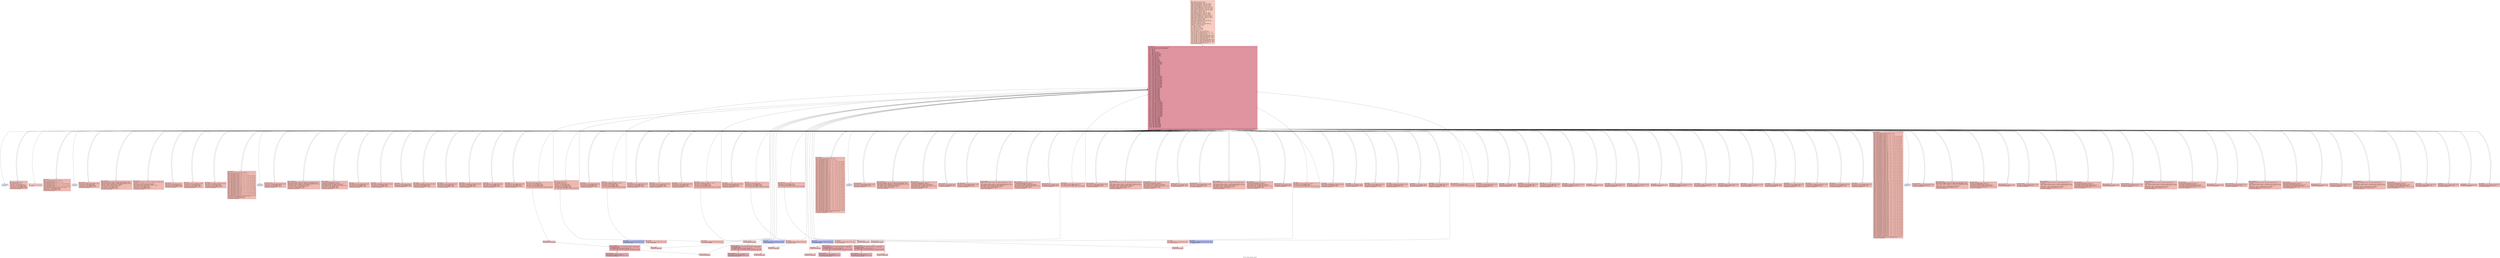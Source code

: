 digraph "CFG for 'function_with_goto' function" {
	label="CFG for 'function_with_goto' function";

	Node0x5c718b38c3f0 [shape=record,color="#3d50c3ff", style=filled, fillcolor="#f08b6e70" fontname="Courier",label="{1:\l|  %dummy.var278 = alloca i32, align 4\l  %cff.state201 = alloca i32, align 4\l  %fake.counter.phialloca194 = alloca i32, align 4\l  %fake.counter156.phialloca = alloca i32, align 4\l  %fake.counter163.phialloca = alloca i32, align 4\l  %fake.counter170.phialloca = alloca i32, align 4\l  %fake.counter177.phialloca = alloca i32, align 4\l  %fake.counter.reload195.alloca = alloca i32, align 4\l  %fake.counter156.reload.alloca = alloca i32, align 4\l  %fake.counter163.reload.alloca = alloca i32, align 4\l  %fake.counter170.reload.alloca = alloca i32, align 4\l  %fake.counter177.reload.alloca = alloca i32, align 4\l  %dummy.var145 = alloca i32, align 4\l  %cff.state103 = alloca i32, align 4\l  %fake.counter.phialloca97 = alloca i32, align 4\l  %fake.counter64.phialloca = alloca i32, align 4\l  %fake.counter71.phialloca = alloca i32, align 4\l  %fake.counter78.phialloca = alloca i32, align 4\l  %fake.counter.reload98.alloca = alloca i32, align 4\l  %fake.counter64.reload.alloca = alloca i32, align 4\l  %fake.counter71.reload.alloca = alloca i32, align 4\l  %fake.counter78.reload.alloca = alloca i32, align 4\l  %dummy.var53 = alloca i32, align 4\l  %cff.state33 = alloca i32, align 4\l  %fake.counter.phialloca30 = alloca i32, align 4\l  %fake.counter.reload31.alloca = alloca i32, align 4\l  %dummy.var10 = alloca i32, align 4\l  %cff.state3 = alloca i32, align 4\l  %fake.counter.phialloca = alloca i32, align 4\l  %fake.counter.reload.alloca = alloca i32, align 4\l  %dummy.var = alloca i32, align 4\l  %cff.state = alloca i32, align 4\l  %2 = alloca i32, align 4\l  %3 = alloca i32, align 4\l  store i32 %0, ptr %2, align 4\l  store i32 0, ptr %3, align 4\l  %4 = load i32, ptr %2, align 4\l  %5 = icmp slt i32 %4, 0\l  %cff.init = select i1 %5, i32 1, i32 2\l  store i32 %cff.init, ptr %cff.state, align 4\l  store i32 undef, ptr %fake.counter.phialloca, align 4\l  store i32 5, ptr %cff.state3, align 4\l  store i32 undef, ptr %fake.counter.phialloca30, align 4\l  store i32 16, ptr %cff.state33, align 4\l  store i32 undef, ptr %fake.counter.phialloca97, align 4\l  store i32 undef, ptr %fake.counter64.phialloca, align 4\l  store i32 undef, ptr %fake.counter71.phialloca, align 4\l  store i32 undef, ptr %fake.counter78.phialloca, align 4\l  store i32 35, ptr %cff.state103, align 4\l  store i32 undef, ptr %fake.counter.phialloca194, align 4\l  store i32 undef, ptr %fake.counter156.phialloca, align 4\l  store i32 undef, ptr %fake.counter163.phialloca, align 4\l  store i32 undef, ptr %fake.counter170.phialloca, align 4\l  store i32 undef, ptr %fake.counter177.phialloca, align 4\l  store i32 69, ptr %cff.state201, align 4\l  br label %cff.dispatch202\l}"];
	Node0x5c718b38c3f0 -> Node0x5c718b3b94a0;
	Node0x5c718b38c520 [shape=record,color="#3d50c3ff", style=filled, fillcolor="#de614d70" fontname="Courier",label="{6:\l|  store i32 3, ptr %cff.state, align 4\l  store i32 5, ptr %cff.state3, align 4\l  store i32 16, ptr %cff.state33, align 4\l  store i32 35, ptr %cff.state103, align 4\l  store i32 69, ptr %cff.state201, align 4\l  br i1 false, label %fake.loop.entry299, label %cff.dispatch202\l|{<s0>T|<s1>F}}"];
	Node0x5c718b38c520:s0 -> Node0x5c718b3efc30;
	Node0x5c718b38c520:s1 -> Node0x5c718b3b94a0;
	Node0x5c718b38f2d0 [shape=record,color="#3d50c3ff", style=filled, fillcolor="#de614d70" fontname="Courier",label="{7:\l|  %8 = load i32, ptr %2, align 4\l  %9 = mul nsw i32 %8, 2\l  store i32 %9, ptr %3, align 4\l  store i32 4, ptr %cff.state, align 4\l  store i32 5, ptr %cff.state3, align 4\l  store i32 16, ptr %cff.state33, align 4\l  store i32 35, ptr %cff.state103, align 4\l  store i32 69, ptr %cff.state201, align 4\l  br label %cff.dispatch202\l}"];
	Node0x5c718b38f2d0 -> Node0x5c718b3b94a0;
	Node0x5c718b38f420 [shape=record,color="#3d50c3ff", style=filled, fillcolor="#de614d70" fontname="Courier",label="{10:\l|  %11 = load i32, ptr %2, align 4\l  %12 = sub nsw i32 0, %11\l  store i32 %12, ptr %3, align 4\l  store i32 4, ptr %cff.state, align 4\l  store i32 5, ptr %cff.state3, align 4\l  store i32 16, ptr %cff.state33, align 4\l  store i32 35, ptr %cff.state103, align 4\l  store i32 69, ptr %cff.state201, align 4\l  br i1 false, label %fake.block318, label %cff.dispatch202\l|{<s0>T|<s1>F}}"];
	Node0x5c718b38f420:s0 -> Node0x5c718b3fdc40;
	Node0x5c718b38f420:s1 -> Node0x5c718b3b94a0;
	Node0x5c718b38fc50 [shape=record,color="#3d50c3ff", style=filled, fillcolor="#f08b6e70" fontname="Courier",label="{13:\l|  %14 = load i32, ptr %3, align 4\l  ret i32 %14\l}"];
	Node0x5c718b39ec60 [shape=record,color="#3d50c3ff", style=filled, fillcolor="#de614d70" fontname="Courier",label="{cff.dispatch:\l|  %cff.cur = load i32, ptr %cff.state, align 4\l  %15 = icmp eq i32 %cff.cur, 1\l  %cff.case.select = select i1 %15, i32 1, i32 6\l  %16 = icmp eq i32 %cff.cur, 2\l  %cff.case.select7 = select i1 %16, i32 2, i32 %cff.case.select\l  %17 = icmp eq i32 %cff.cur, 3\l  %cff.case.select8 = select i1 %17, i32 3, i32 %cff.case.select7\l  %18 = icmp eq i32 %cff.cur, 4\l  %cff.case.select9 = select i1 %18, i32 4, i32 %cff.case.select8\l  store i32 %cff.case.select9, ptr %cff.state3, align 4\l  store i32 16, ptr %cff.state33, align 4\l  store i32 35, ptr %cff.state103, align 4\l  store i32 69, ptr %cff.state201, align 4\l  br label %cff.dispatch202\l}"];
	Node0x5c718b39ec60 -> Node0x5c718b3b94a0;
	Node0x5c718b39ecf0 [shape=record,color="#3d50c3ff", style=filled, fillcolor="#c7d7f070" fontname="Courier",label="{cff.default:\l|  unreachable\l}"];
	Node0x5c718b3a0dc0 [shape=record,color="#3d50c3ff", style=filled, fillcolor="#de614d70" fontname="Courier",label="{fake.loop.entry:\l|  store i32 0, ptr %fake.counter.phialloca, align 4\l  store i32 8, ptr %cff.state3, align 4\l  store i32 16, ptr %cff.state33, align 4\l  store i32 35, ptr %cff.state103, align 4\l  store i32 69, ptr %cff.state201, align 4\l  br label %cff.dispatch202\l}"];
	Node0x5c718b3a0dc0 -> Node0x5c718b3b94a0;
	Node0x5c718b3a0e50 [shape=record,color="#3d50c3ff", style=filled, fillcolor="#de614d70" fontname="Courier",label="{fake.loop.header:\l|  %fake.counter.reload2 = load i32, ptr %fake.counter.phialloca, align 4\l  %fake.counter.reload = load i32, ptr %fake.counter.phialloca, align 4\l  store i32 %fake.counter.reload, ptr %fake.counter.reload.alloca, align 4\l  %fake.cond = icmp slt i32 %fake.counter.reload2, 10\l  %cff.next = select i1 %fake.cond, i32 9, i32 10\l  store i32 %cff.next, ptr %cff.state3, align 4\l  store i32 16, ptr %cff.state33, align 4\l  store i32 35, ptr %cff.state103, align 4\l  store i32 69, ptr %cff.state201, align 4\l  br label %cff.dispatch202\l}"];
	Node0x5c718b3a0e50 -> Node0x5c718b3b94a0;
	Node0x5c718b3a0ee0 [shape=record,color="#3d50c3ff", style=filled, fillcolor="#de614d70" fontname="Courier",label="{fake.loop.body:\l|  %fake.counter.reload.reload = load i32, ptr %fake.counter.reload.alloca,\l... align 4\l  %fake.inc = add i32 %fake.counter.reload.reload, 1\l  store volatile i32 5521, ptr %dummy.var, align 4\l  store i32 %fake.inc, ptr %fake.counter.phialloca, align 4\l  store i32 8, ptr %cff.state3, align 4\l  store i32 16, ptr %cff.state33, align 4\l  store i32 35, ptr %cff.state103, align 4\l  store i32 69, ptr %cff.state201, align 4\l  br label %cff.dispatch202\l}"];
	Node0x5c718b3a0ee0 -> Node0x5c718b3b94a0;
	Node0x5c718b3a0f70 [shape=record,color="#3d50c3ff", style=filled, fillcolor="#de614d70" fontname="Courier",label="{fake.loop.exit:\l|  store i32 5, ptr %cff.state3, align 4\l  store i32 16, ptr %cff.state33, align 4\l  store i32 35, ptr %cff.state103, align 4\l  store i32 69, ptr %cff.state201, align 4\l  br label %cff.dispatch202\l}"];
	Node0x5c718b3a0f70 -> Node0x5c718b3b94a0;
	Node0x5c718b3a1e20 [shape=record,color="#3d50c3ff", style=filled, fillcolor="#de614d70" fontname="Courier",label="{fake.then:\l|  store volatile i32 52, ptr %dummy.var, align 4\l  store i32 13, ptr %cff.state3, align 4\l  store i32 16, ptr %cff.state33, align 4\l  store i32 35, ptr %cff.state103, align 4\l  store i32 69, ptr %cff.state201, align 4\l  br label %cff.dispatch202\l}"];
	Node0x5c718b3a1e20 -> Node0x5c718b3b94a0;
	Node0x5c718b3a1eb0 [shape=record,color="#3d50c3ff", style=filled, fillcolor="#de614d70" fontname="Courier",label="{fake.else:\l|  store volatile i32 2880, ptr %dummy.var, align 4\l  store i32 13, ptr %cff.state3, align 4\l  store i32 16, ptr %cff.state33, align 4\l  store i32 35, ptr %cff.state103, align 4\l  store i32 69, ptr %cff.state201, align 4\l  br i1 false, label %fake.then306, label %cff.dispatch202\l|{<s0>T|<s1>F}}"];
	Node0x5c718b3a1eb0:s0 -> Node0x5c718b3fca40;
	Node0x5c718b3a1eb0:s1 -> Node0x5c718b3b94a0;
	Node0x5c718b3a1f40 [shape=record,color="#3d50c3ff", style=filled, fillcolor="#de614d70" fontname="Courier",label="{fake.merge:\l|  store i32 5, ptr %cff.state3, align 4\l  store i32 16, ptr %cff.state33, align 4\l  store i32 35, ptr %cff.state103, align 4\l  store i32 69, ptr %cff.state201, align 4\l  br i1 false, label %fake.then312, label %cff.dispatch202\l|{<s0>T|<s1>F}}"];
	Node0x5c718b3a1f40:s0 -> Node0x5c718b3fd340;
	Node0x5c718b3a1f40:s1 -> Node0x5c718b3b94a0;
	Node0x5c718b3a2450 [shape=record,color="#3d50c3ff", style=filled, fillcolor="#de614d70" fontname="Courier",label="{fake.block:\l|  store volatile i32 12153, ptr %dummy.var, align 4\l  store i32 5, ptr %cff.state3, align 4\l  store i32 16, ptr %cff.state33, align 4\l  store i32 35, ptr %cff.state103, align 4\l  store i32 69, ptr %cff.state201, align 4\l  br i1 false, label %fake.loop.entry292, label %cff.dispatch202\l|{<s0>T|<s1>F}}"];
	Node0x5c718b3a2450:s0 -> Node0x5c718b3ef4a0;
	Node0x5c718b3a2450:s1 -> Node0x5c718b3b94a0;
	Node0x5c718b3a28a0 [shape=record,color="#3d50c3ff", style=filled, fillcolor="#de614d70" fontname="Courier",label="{fake.block1:\l|  store volatile i32 -46970, ptr %dummy.var, align 4\l  store i32 5, ptr %cff.state3, align 4\l  store i32 16, ptr %cff.state33, align 4\l  store i32 35, ptr %cff.state103, align 4\l  store i32 69, ptr %cff.state201, align 4\l  br label %cff.dispatch202\l}"];
	Node0x5c718b3a28a0 -> Node0x5c718b3b94a0;
	Node0x5c718b3a1840 [shape=record,color="#3d50c3ff", style=filled, fillcolor="#de614d70" fontname="Courier",label="{cff.dispatch4:\l|  %cff.cur6 = load i32, ptr %cff.state3, align 4\l  %19 = icmp eq i32 %cff.cur6, 1\l  %cff.case.select37 = select i1 %19, i32 1, i32 17\l  %20 = icmp eq i32 %cff.cur6, 2\l  %cff.case.select38 = select i1 %20, i32 2, i32 %cff.case.select37\l  %21 = icmp eq i32 %cff.cur6, 3\l  %cff.case.select39 = select i1 %21, i32 3, i32 %cff.case.select38\l  %22 = icmp eq i32 %cff.cur6, 4\l  %cff.case.select40 = select i1 %22, i32 4, i32 %cff.case.select39\l  %23 = icmp eq i32 %cff.cur6, 5\l  %cff.case.select41 = select i1 %23, i32 5, i32 %cff.case.select40\l  %24 = icmp eq i32 %cff.cur6, 6\l  %cff.case.select42 = select i1 %24, i32 6, i32 %cff.case.select41\l  %25 = icmp eq i32 %cff.cur6, 7\l  %cff.case.select43 = select i1 %25, i32 7, i32 %cff.case.select42\l  %26 = icmp eq i32 %cff.cur6, 8\l  %cff.case.select44 = select i1 %26, i32 8, i32 %cff.case.select43\l  %27 = icmp eq i32 %cff.cur6, 9\l  %cff.case.select45 = select i1 %27, i32 9, i32 %cff.case.select44\l  %28 = icmp eq i32 %cff.cur6, 10\l  %cff.case.select46 = select i1 %28, i32 10, i32 %cff.case.select45\l  %29 = icmp eq i32 %cff.cur6, 11\l  %cff.case.select47 = select i1 %29, i32 11, i32 %cff.case.select46\l  %30 = icmp eq i32 %cff.cur6, 12\l  %cff.case.select48 = select i1 %30, i32 12, i32 %cff.case.select47\l  %31 = icmp eq i32 %cff.cur6, 13\l  %cff.case.select49 = select i1 %31, i32 13, i32 %cff.case.select48\l  %32 = icmp eq i32 %cff.cur6, 14\l  %cff.case.select50 = select i1 %32, i32 14, i32 %cff.case.select49\l  %33 = icmp eq i32 %cff.cur6, 15\l  %cff.case.select51 = select i1 %33, i32 15, i32 %cff.case.select50\l  store i32 %cff.case.select51, ptr %cff.state33, align 4\l  store i32 35, ptr %cff.state103, align 4\l  store i32 69, ptr %cff.state201, align 4\l  br label %cff.dispatch202\l}"];
	Node0x5c718b3a1840 -> Node0x5c718b3b94a0;
	Node0x5c718b3a18a0 [shape=record,color="#3d50c3ff", style=filled, fillcolor="#c7d7f070" fontname="Courier",label="{cff.default5:\l|  unreachable\l}"];
	Node0x5c718b3a0990 [shape=record,color="#3d50c3ff", style=filled, fillcolor="#de614d70" fontname="Courier",label="{fake.loop.entry11:\l|  store i32 0, ptr %fake.counter.phialloca30, align 4\l  store i32 19, ptr %cff.state33, align 4\l  store i32 35, ptr %cff.state103, align 4\l  store i32 69, ptr %cff.state201, align 4\l  br label %cff.dispatch202\l}"];
	Node0x5c718b3a0990 -> Node0x5c718b3b94a0;
	Node0x5c718b3a1000 [shape=record,color="#3d50c3ff", style=filled, fillcolor="#de614d70" fontname="Courier",label="{fake.loop.header12:\l|  %fake.counter.reload32 = load i32, ptr %fake.counter.phialloca30, align 4\l  %fake.counter.reload31 = load i32, ptr %fake.counter.phialloca30, align 4\l  store i32 %fake.counter.reload31, ptr %fake.counter.reload31.alloca, align 4\l  %fake.cond15 = icmp slt i32 %fake.counter.reload32, 10\l  %cff.next52 = select i1 %fake.cond15, i32 20, i32 21\l  store i32 %cff.next52, ptr %cff.state33, align 4\l  store i32 35, ptr %cff.state103, align 4\l  store i32 69, ptr %cff.state201, align 4\l  br label %cff.dispatch202\l}"];
	Node0x5c718b3a1000 -> Node0x5c718b3b94a0;
	Node0x5c718b3a1090 [shape=record,color="#3d50c3ff", style=filled, fillcolor="#de614d70" fontname="Courier",label="{fake.loop.body13:\l|  %fake.counter.reload31.reload = load i32, ptr\l... %fake.counter.reload31.alloca, align 4\l  %fake.inc16 = add i32 %fake.counter.reload31.reload, 1\l  store volatile i32 306, ptr %dummy.var10, align 4\l  store i32 %fake.inc16, ptr %fake.counter.phialloca30, align 4\l  store i32 19, ptr %cff.state33, align 4\l  store i32 35, ptr %cff.state103, align 4\l  store i32 69, ptr %cff.state201, align 4\l  br label %cff.dispatch202\l}"];
	Node0x5c718b3a1090 -> Node0x5c718b3b94a0;
	Node0x5c718b3a1120 [shape=record,color="#3d50c3ff", style=filled, fillcolor="#de614d70" fontname="Courier",label="{fake.loop.exit14:\l|  store i32 16, ptr %cff.state33, align 4\l  store i32 35, ptr %cff.state103, align 4\l  store i32 69, ptr %cff.state201, align 4\l  br i1 false, label %fake.loop.entry285, label %cff.dispatch202\l|{<s0>T|<s1>F}}"];
	Node0x5c718b3a1120:s0 -> Node0x5c718b3eec80;
	Node0x5c718b3a1120:s1 -> Node0x5c718b3b94a0;
	Node0x5c718b3a1730 [shape=record,color="#3d50c3ff", style=filled, fillcolor="#de614d70" fontname="Courier",label="{fake.then17:\l|  store volatile i32 70, ptr %dummy.var10, align 4\l  store i32 24, ptr %cff.state33, align 4\l  store i32 35, ptr %cff.state103, align 4\l  store i32 69, ptr %cff.state201, align 4\l  br label %cff.dispatch202\l}"];
	Node0x5c718b3a1730 -> Node0x5c718b3b94a0;
	Node0x5c718b3a94d0 [shape=record,color="#3d50c3ff", style=filled, fillcolor="#de614d70" fontname="Courier",label="{fake.else18:\l|  store volatile i32 967680, ptr %dummy.var10, align 4\l  store i32 24, ptr %cff.state33, align 4\l  store i32 35, ptr %cff.state103, align 4\l  store i32 69, ptr %cff.state201, align 4\l  br label %cff.dispatch202\l}"];
	Node0x5c718b3a94d0 -> Node0x5c718b3b94a0;
	Node0x5c718b3a9530 [shape=record,color="#3d50c3ff", style=filled, fillcolor="#de614d70" fontname="Courier",label="{fake.merge19:\l|  store i32 16, ptr %cff.state33, align 4\l  store i32 35, ptr %cff.state103, align 4\l  store i32 69, ptr %cff.state201, align 4\l  br label %cff.dispatch202\l}"];
	Node0x5c718b3a9530 -> Node0x5c718b3b94a0;
	Node0x5c718b3a9920 [shape=record,color="#3d50c3ff", style=filled, fillcolor="#de614d70" fontname="Courier",label="{fake.block20:\l|  store volatile i32 1544556, ptr %dummy.var10, align 4\l  store i32 16, ptr %cff.state33, align 4\l  store i32 35, ptr %cff.state103, align 4\l  store i32 69, ptr %cff.state201, align 4\l  br label %cff.dispatch202\l}"];
	Node0x5c718b3a9920 -> Node0x5c718b3b94a0;
	Node0x5c718b3a2b70 [shape=record,color="#3d50c3ff", style=filled, fillcolor="#de614d70" fontname="Courier",label="{fake.block21:\l|  store volatile i32 50, ptr %dummy.var10, align 4\l  store i32 16, ptr %cff.state33, align 4\l  store i32 35, ptr %cff.state103, align 4\l  store i32 69, ptr %cff.state201, align 4\l  br label %cff.dispatch202\l}"];
	Node0x5c718b3a2b70 -> Node0x5c718b3b94a0;
	Node0x5c718b3a2d80 [shape=record,color="#3d50c3ff", style=filled, fillcolor="#de614d70" fontname="Courier",label="{fake.block22:\l|  store volatile i32 4234300, ptr %dummy.var10, align 4\l  store i32 16, ptr %cff.state33, align 4\l  store i32 35, ptr %cff.state103, align 4\l  store i32 69, ptr %cff.state201, align 4\l  br label %cff.dispatch202\l}"];
	Node0x5c718b3a2d80 -> Node0x5c718b3b94a0;
	Node0x5c718b3a31d0 [shape=record,color="#3d50c3ff", style=filled, fillcolor="#de614d70" fontname="Courier",label="{fake.block23:\l|  store volatile i32 -3, ptr %dummy.var10, align 4\l  store i32 16, ptr %cff.state33, align 4\l  store i32 35, ptr %cff.state103, align 4\l  store i32 69, ptr %cff.state201, align 4\l  br label %cff.dispatch202\l}"];
	Node0x5c718b3a31d0 -> Node0x5c718b3b94a0;
	Node0x5c718b3a3440 [shape=record,color="#3d50c3ff", style=filled, fillcolor="#de614d70" fontname="Courier",label="{fake.block24:\l|  store volatile i32 5, ptr %dummy.var10, align 4\l  store i32 16, ptr %cff.state33, align 4\l  store i32 35, ptr %cff.state103, align 4\l  store i32 69, ptr %cff.state201, align 4\l  br label %cff.dispatch202\l}"];
	Node0x5c718b3a3440 -> Node0x5c718b3b94a0;
	Node0x5c718b3a3580 [shape=record,color="#3d50c3ff", style=filled, fillcolor="#de614d70" fontname="Courier",label="{fake.block25:\l|  store volatile i32 8, ptr %dummy.var10, align 4\l  store i32 16, ptr %cff.state33, align 4\l  store i32 35, ptr %cff.state103, align 4\l  store i32 69, ptr %cff.state201, align 4\l  br label %cff.dispatch202\l}"];
	Node0x5c718b3a3580 -> Node0x5c718b3b94a0;
	Node0x5c718b3ab4c0 [shape=record,color="#3d50c3ff", style=filled, fillcolor="#de614d70" fontname="Courier",label="{fake.block26:\l|  store volatile i32 -14, ptr %dummy.var10, align 4\l  store i32 16, ptr %cff.state33, align 4\l  store i32 35, ptr %cff.state103, align 4\l  store i32 69, ptr %cff.state201, align 4\l  br label %cff.dispatch202\l}"];
	Node0x5c718b3ab4c0 -> Node0x5c718b3b94a0;
	Node0x5c718b3abd20 [shape=record,color="#3d50c3ff", style=filled, fillcolor="#de614d70" fontname="Courier",label="{fake.block27:\l|  store volatile i32 -256, ptr %dummy.var10, align 4\l  store i32 16, ptr %cff.state33, align 4\l  store i32 35, ptr %cff.state103, align 4\l  store i32 69, ptr %cff.state201, align 4\l  br label %cff.dispatch202\l}"];
	Node0x5c718b3abd20 -> Node0x5c718b3b94a0;
	Node0x5c718b3abf90 [shape=record,color="#3d50c3ff", style=filled, fillcolor="#de614d70" fontname="Courier",label="{fake.block28:\l|  store volatile i32 237, ptr %dummy.var10, align 4\l  store i32 16, ptr %cff.state33, align 4\l  store i32 35, ptr %cff.state103, align 4\l  store i32 69, ptr %cff.state201, align 4\l  br label %cff.dispatch202\l}"];
	Node0x5c718b3abf90 -> Node0x5c718b3b94a0;
	Node0x5c718b3ac290 [shape=record,color="#3d50c3ff", style=filled, fillcolor="#de614d70" fontname="Courier",label="{fake.block29:\l|  store volatile i32 1548, ptr %dummy.var10, align 4\l  store i32 16, ptr %cff.state33, align 4\l  store i32 35, ptr %cff.state103, align 4\l  store i32 69, ptr %cff.state201, align 4\l  br label %cff.dispatch202\l}"];
	Node0x5c718b3ac290 -> Node0x5c718b3b94a0;
	Node0x5c718b3a11b0 [shape=record,color="#3d50c3ff", style=filled, fillcolor="#de614d70" fontname="Courier",label="{cff.dispatch34:\l|  %cff.cur36 = load i32, ptr %cff.state33, align 4\l  %34 = icmp eq i32 %cff.cur36, 1\l  %cff.case.select107 = select i1 %34, i32 1, i32 36\l  %35 = icmp eq i32 %cff.cur36, 2\l  %cff.case.select108 = select i1 %35, i32 2, i32 %cff.case.select107\l  %36 = icmp eq i32 %cff.cur36, 3\l  %cff.case.select109 = select i1 %36, i32 3, i32 %cff.case.select108\l  %37 = icmp eq i32 %cff.cur36, 4\l  %cff.case.select110 = select i1 %37, i32 4, i32 %cff.case.select109\l  %38 = icmp eq i32 %cff.cur36, 5\l  %cff.case.select111 = select i1 %38, i32 5, i32 %cff.case.select110\l  %39 = icmp eq i32 %cff.cur36, 6\l  %cff.case.select112 = select i1 %39, i32 6, i32 %cff.case.select111\l  %40 = icmp eq i32 %cff.cur36, 7\l  %cff.case.select113 = select i1 %40, i32 7, i32 %cff.case.select112\l  %41 = icmp eq i32 %cff.cur36, 8\l  %cff.case.select114 = select i1 %41, i32 8, i32 %cff.case.select113\l  %42 = icmp eq i32 %cff.cur36, 9\l  %cff.case.select115 = select i1 %42, i32 9, i32 %cff.case.select114\l  %43 = icmp eq i32 %cff.cur36, 10\l  %cff.case.select116 = select i1 %43, i32 10, i32 %cff.case.select115\l  %44 = icmp eq i32 %cff.cur36, 11\l  %cff.case.select117 = select i1 %44, i32 11, i32 %cff.case.select116\l  %45 = icmp eq i32 %cff.cur36, 12\l  %cff.case.select118 = select i1 %45, i32 12, i32 %cff.case.select117\l  %46 = icmp eq i32 %cff.cur36, 13\l  %cff.case.select119 = select i1 %46, i32 13, i32 %cff.case.select118\l  %47 = icmp eq i32 %cff.cur36, 14\l  %cff.case.select120 = select i1 %47, i32 14, i32 %cff.case.select119\l  %48 = icmp eq i32 %cff.cur36, 15\l  %cff.case.select121 = select i1 %48, i32 15, i32 %cff.case.select120\l  %49 = icmp eq i32 %cff.cur36, 16\l  %cff.case.select122 = select i1 %49, i32 16, i32 %cff.case.select121\l  %50 = icmp eq i32 %cff.cur36, 17\l  %cff.case.select123 = select i1 %50, i32 17, i32 %cff.case.select122\l  %51 = icmp eq i32 %cff.cur36, 18\l  %cff.case.select124 = select i1 %51, i32 18, i32 %cff.case.select123\l  %52 = icmp eq i32 %cff.cur36, 19\l  %cff.case.select125 = select i1 %52, i32 19, i32 %cff.case.select124\l  %53 = icmp eq i32 %cff.cur36, 20\l  %cff.case.select126 = select i1 %53, i32 20, i32 %cff.case.select125\l  %54 = icmp eq i32 %cff.cur36, 21\l  %cff.case.select127 = select i1 %54, i32 21, i32 %cff.case.select126\l  %55 = icmp eq i32 %cff.cur36, 22\l  %cff.case.select128 = select i1 %55, i32 22, i32 %cff.case.select127\l  %56 = icmp eq i32 %cff.cur36, 23\l  %cff.case.select129 = select i1 %56, i32 23, i32 %cff.case.select128\l  %57 = icmp eq i32 %cff.cur36, 24\l  %cff.case.select130 = select i1 %57, i32 24, i32 %cff.case.select129\l  %58 = icmp eq i32 %cff.cur36, 25\l  %cff.case.select131 = select i1 %58, i32 25, i32 %cff.case.select130\l  %59 = icmp eq i32 %cff.cur36, 26\l  %cff.case.select132 = select i1 %59, i32 26, i32 %cff.case.select131\l  %60 = icmp eq i32 %cff.cur36, 27\l  %cff.case.select133 = select i1 %60, i32 27, i32 %cff.case.select132\l  %61 = icmp eq i32 %cff.cur36, 28\l  %cff.case.select134 = select i1 %61, i32 28, i32 %cff.case.select133\l  %62 = icmp eq i32 %cff.cur36, 29\l  %cff.case.select135 = select i1 %62, i32 29, i32 %cff.case.select134\l  %63 = icmp eq i32 %cff.cur36, 30\l  %cff.case.select136 = select i1 %63, i32 30, i32 %cff.case.select135\l  %64 = icmp eq i32 %cff.cur36, 31\l  %cff.case.select137 = select i1 %64, i32 31, i32 %cff.case.select136\l  %65 = icmp eq i32 %cff.cur36, 32\l  %cff.case.select138 = select i1 %65, i32 32, i32 %cff.case.select137\l  %66 = icmp eq i32 %cff.cur36, 33\l  %cff.case.select139 = select i1 %66, i32 33, i32 %cff.case.select138\l  %67 = icmp eq i32 %cff.cur36, 34\l  %cff.case.select140 = select i1 %67, i32 34, i32 %cff.case.select139\l  store i32 %cff.case.select140, ptr %cff.state103, align 4\l  store i32 69, ptr %cff.state201, align 4\l  br label %cff.dispatch202\l}"];
	Node0x5c718b3a11b0 -> Node0x5c718b3b94a0;
	Node0x5c718b3a1210 [shape=record,color="#3d50c3ff", style=filled, fillcolor="#c7d7f070" fontname="Courier",label="{cff.default35:\l|  unreachable\l}"];
	Node0x5c718b39f040 [shape=record,color="#3d50c3ff", style=filled, fillcolor="#de614d70" fontname="Courier",label="{fake.loop.entry54:\l|  store i32 0, ptr %fake.counter.phialloca97, align 4\l  store i32 38, ptr %cff.state103, align 4\l  store i32 69, ptr %cff.state201, align 4\l  br label %cff.dispatch202\l}"];
	Node0x5c718b39f040 -> Node0x5c718b3b94a0;
	Node0x5c718b3b6740 [shape=record,color="#3d50c3ff", style=filled, fillcolor="#de614d70" fontname="Courier",label="{fake.loop.header55:\l|  %fake.counter.reload99 = load i32, ptr %fake.counter.phialloca97, align 4\l  %fake.counter.reload98 = load i32, ptr %fake.counter.phialloca97, align 4\l  store i32 %fake.counter.reload98, ptr %fake.counter.reload98.alloca, align 4\l  %fake.cond58 = icmp slt i32 %fake.counter.reload99, 10\l  %cff.next141 = select i1 %fake.cond58, i32 39, i32 40\l  store i32 %cff.next141, ptr %cff.state103, align 4\l  store i32 69, ptr %cff.state201, align 4\l  br label %cff.dispatch202\l}"];
	Node0x5c718b3b6740 -> Node0x5c718b3b94a0;
	Node0x5c718b3b67d0 [shape=record,color="#3d50c3ff", style=filled, fillcolor="#de614d70" fontname="Courier",label="{fake.loop.body56:\l|  %fake.counter.reload98.reload = load i32, ptr\l... %fake.counter.reload98.alloca, align 4\l  %fake.inc59 = add i32 %fake.counter.reload98.reload, 1\l  store volatile i32 288, ptr %dummy.var53, align 4\l  store i32 %fake.inc59, ptr %fake.counter.phialloca97, align 4\l  store i32 38, ptr %cff.state103, align 4\l  store i32 69, ptr %cff.state201, align 4\l  br label %cff.dispatch202\l}"];
	Node0x5c718b3b67d0 -> Node0x5c718b3b94a0;
	Node0x5c718b3b6860 [shape=record,color="#3d50c3ff", style=filled, fillcolor="#de614d70" fontname="Courier",label="{fake.loop.exit57:\l|  store i32 35, ptr %cff.state103, align 4\l  store i32 69, ptr %cff.state201, align 4\l  br label %cff.dispatch202\l}"];
	Node0x5c718b3b6860 -> Node0x5c718b3b94a0;
	Node0x5c718b3a87d0 [shape=record,color="#3d50c3ff", style=filled, fillcolor="#de614d70" fontname="Courier",label="{fake.loop.entry60:\l|  store i32 0, ptr %fake.counter64.phialloca, align 4\l  store i32 42, ptr %cff.state103, align 4\l  store i32 69, ptr %cff.state201, align 4\l  br label %cff.dispatch202\l}"];
	Node0x5c718b3a87d0 -> Node0x5c718b3b94a0;
	Node0x5c718b3a8860 [shape=record,color="#3d50c3ff", style=filled, fillcolor="#de614d70" fontname="Courier",label="{fake.loop.header61:\l|  %fake.counter64.reload100 = load i32, ptr %fake.counter64.phialloca, align\l... 4\l  %fake.counter64.reload = load i32, ptr %fake.counter64.phialloca, align 4\l  store i32 %fake.counter64.reload, ptr %fake.counter64.reload.alloca, align 4\l  %fake.cond65 = icmp slt i32 %fake.counter64.reload100, 10\l  %cff.next142 = select i1 %fake.cond65, i32 43, i32 44\l  store i32 %cff.next142, ptr %cff.state103, align 4\l  store i32 69, ptr %cff.state201, align 4\l  br label %cff.dispatch202\l}"];
	Node0x5c718b3a8860 -> Node0x5c718b3b94a0;
	Node0x5c718b3a88f0 [shape=record,color="#3d50c3ff", style=filled, fillcolor="#de614d70" fontname="Courier",label="{fake.loop.body62:\l|  %fake.counter64.reload.reload = load i32, ptr\l... %fake.counter64.reload.alloca, align 4\l  %fake.inc66 = add i32 %fake.counter64.reload.reload, 1\l  store volatile i32 318780, ptr %dummy.var53, align 4\l  store i32 %fake.inc66, ptr %fake.counter64.phialloca, align 4\l  store i32 42, ptr %cff.state103, align 4\l  store i32 69, ptr %cff.state201, align 4\l  br label %cff.dispatch202\l}"];
	Node0x5c718b3a88f0 -> Node0x5c718b3b94a0;
	Node0x5c718b3a8980 [shape=record,color="#3d50c3ff", style=filled, fillcolor="#de614d70" fontname="Courier",label="{fake.loop.exit63:\l|  store i32 35, ptr %cff.state103, align 4\l  store i32 69, ptr %cff.state201, align 4\l  br label %cff.dispatch202\l}"];
	Node0x5c718b3a8980 -> Node0x5c718b3b94a0;
	Node0x5c718b3a90b0 [shape=record,color="#3d50c3ff", style=filled, fillcolor="#de614d70" fontname="Courier",label="{fake.loop.entry67:\l|  store i32 0, ptr %fake.counter71.phialloca, align 4\l  store i32 46, ptr %cff.state103, align 4\l  store i32 69, ptr %cff.state201, align 4\l  br label %cff.dispatch202\l}"];
	Node0x5c718b3a90b0 -> Node0x5c718b3b94a0;
	Node0x5c718b3a9140 [shape=record,color="#3d50c3ff", style=filled, fillcolor="#de614d70" fontname="Courier",label="{fake.loop.header68:\l|  %fake.counter71.reload101 = load i32, ptr %fake.counter71.phialloca, align\l... 4\l  %fake.counter71.reload = load i32, ptr %fake.counter71.phialloca, align 4\l  store i32 %fake.counter71.reload, ptr %fake.counter71.reload.alloca, align 4\l  %fake.cond72 = icmp slt i32 %fake.counter71.reload101, 10\l  %cff.next143 = select i1 %fake.cond72, i32 47, i32 48\l  store i32 %cff.next143, ptr %cff.state103, align 4\l  store i32 69, ptr %cff.state201, align 4\l  br label %cff.dispatch202\l}"];
	Node0x5c718b3a9140 -> Node0x5c718b3b94a0;
	Node0x5c718b3a91d0 [shape=record,color="#3d50c3ff", style=filled, fillcolor="#de614d70" fontname="Courier",label="{fake.loop.body69:\l|  %fake.counter71.reload.reload = load i32, ptr\l... %fake.counter71.reload.alloca, align 4\l  %fake.inc73 = add i32 %fake.counter71.reload.reload, 1\l  store volatile i32 213, ptr %dummy.var53, align 4\l  store i32 %fake.inc73, ptr %fake.counter71.phialloca, align 4\l  store i32 46, ptr %cff.state103, align 4\l  store i32 69, ptr %cff.state201, align 4\l  br label %cff.dispatch202\l}"];
	Node0x5c718b3a91d0 -> Node0x5c718b3b94a0;
	Node0x5c718b3a9260 [shape=record,color="#3d50c3ff", style=filled, fillcolor="#de614d70" fontname="Courier",label="{fake.loop.exit70:\l|  store i32 35, ptr %cff.state103, align 4\l  store i32 69, ptr %cff.state201, align 4\l  br label %cff.dispatch202\l}"];
	Node0x5c718b3a9260 -> Node0x5c718b3b94a0;
	Node0x5c718b3ab870 [shape=record,color="#3d50c3ff", style=filled, fillcolor="#de614d70" fontname="Courier",label="{fake.loop.entry74:\l|  store i32 0, ptr %fake.counter78.phialloca, align 4\l  store i32 50, ptr %cff.state103, align 4\l  store i32 69, ptr %cff.state201, align 4\l  br label %cff.dispatch202\l}"];
	Node0x5c718b3ab870 -> Node0x5c718b3b94a0;
	Node0x5c718b3ab900 [shape=record,color="#3d50c3ff", style=filled, fillcolor="#de614d70" fontname="Courier",label="{fake.loop.header75:\l|  %fake.counter78.reload102 = load i32, ptr %fake.counter78.phialloca, align\l... 4\l  %fake.counter78.reload = load i32, ptr %fake.counter78.phialloca, align 4\l  store i32 %fake.counter78.reload, ptr %fake.counter78.reload.alloca, align 4\l  %fake.cond79 = icmp slt i32 %fake.counter78.reload102, 10\l  %cff.next144 = select i1 %fake.cond79, i32 51, i32 52\l  store i32 %cff.next144, ptr %cff.state103, align 4\l  store i32 69, ptr %cff.state201, align 4\l  br label %cff.dispatch202\l}"];
	Node0x5c718b3ab900 -> Node0x5c718b3b94a0;
	Node0x5c718b3ab990 [shape=record,color="#3d50c3ff", style=filled, fillcolor="#de614d70" fontname="Courier",label="{fake.loop.body76:\l|  %fake.counter78.reload.reload = load i32, ptr\l... %fake.counter78.reload.alloca, align 4\l  %fake.inc80 = add i32 %fake.counter78.reload.reload, 1\l  store volatile i32 61, ptr %dummy.var53, align 4\l  store i32 %fake.inc80, ptr %fake.counter78.phialloca, align 4\l  store i32 50, ptr %cff.state103, align 4\l  store i32 69, ptr %cff.state201, align 4\l  br label %cff.dispatch202\l}"];
	Node0x5c718b3ab990 -> Node0x5c718b3b94a0;
	Node0x5c718b3aba20 [shape=record,color="#3d50c3ff", style=filled, fillcolor="#de614d70" fontname="Courier",label="{fake.loop.exit77:\l|  store i32 35, ptr %cff.state103, align 4\l  store i32 69, ptr %cff.state201, align 4\l  br label %cff.dispatch202\l}"];
	Node0x5c718b3aba20 -> Node0x5c718b3b94a0;
	Node0x5c718b3b9bd0 [shape=record,color="#3d50c3ff", style=filled, fillcolor="#de614d70" fontname="Courier",label="{fake.then81:\l|  store volatile i32 87, ptr %dummy.var53, align 4\l  store i32 55, ptr %cff.state103, align 4\l  store i32 69, ptr %cff.state201, align 4\l  br i1 false, label %fake.loop.entry279, label %cff.dispatch202\l|{<s0>T|<s1>F}}"];
	Node0x5c718b3b9bd0:s0 -> Node0x5c718b3af4a0;
	Node0x5c718b3b9bd0:s1 -> Node0x5c718b3b94a0;
	Node0x5c718b3b9c60 [shape=record,color="#3d50c3ff", style=filled, fillcolor="#de614d70" fontname="Courier",label="{fake.else82:\l|  store volatile i32 87091200, ptr %dummy.var53, align 4\l  store i32 55, ptr %cff.state103, align 4\l  store i32 69, ptr %cff.state201, align 4\l  br label %cff.dispatch202\l}"];
	Node0x5c718b3b9c60 -> Node0x5c718b3b94a0;
	Node0x5c718b3b9cf0 [shape=record,color="#3d50c3ff", style=filled, fillcolor="#de614d70" fontname="Courier",label="{fake.merge83:\l|  store i32 35, ptr %cff.state103, align 4\l  store i32 69, ptr %cff.state201, align 4\l  br label %cff.dispatch202\l}"];
	Node0x5c718b3b9cf0 -> Node0x5c718b3b94a0;
	Node0x5c718b3ba0b0 [shape=record,color="#3d50c3ff", style=filled, fillcolor="#de614d70" fontname="Courier",label="{fake.then84:\l|  store volatile i32 70, ptr %dummy.var53, align 4\l  store i32 58, ptr %cff.state103, align 4\l  store i32 69, ptr %cff.state201, align 4\l  br label %cff.dispatch202\l}"];
	Node0x5c718b3ba0b0 -> Node0x5c718b3b94a0;
	Node0x5c718b3ba140 [shape=record,color="#3d50c3ff", style=filled, fillcolor="#de614d70" fontname="Courier",label="{fake.else85:\l|  store volatile i32 967680, ptr %dummy.var53, align 4\l  store i32 58, ptr %cff.state103, align 4\l  store i32 69, ptr %cff.state201, align 4\l  br label %cff.dispatch202\l}"];
	Node0x5c718b3ba140 -> Node0x5c718b3b94a0;
	Node0x5c718b3ba1d0 [shape=record,color="#3d50c3ff", style=filled, fillcolor="#de614d70" fontname="Courier",label="{fake.merge86:\l|  store i32 35, ptr %cff.state103, align 4\l  store i32 69, ptr %cff.state201, align 4\l  br label %cff.dispatch202\l}"];
	Node0x5c718b3ba1d0 -> Node0x5c718b3b94a0;
	Node0x5c718b3ba530 [shape=record,color="#3d50c3ff", style=filled, fillcolor="#de614d70" fontname="Courier",label="{fake.then87:\l|  store volatile i32 57, ptr %dummy.var53, align 4\l  store i32 61, ptr %cff.state103, align 4\l  store i32 69, ptr %cff.state201, align 4\l  br label %cff.dispatch202\l}"];
	Node0x5c718b3ba530 -> Node0x5c718b3b94a0;
	Node0x5c718b3ba5c0 [shape=record,color="#3d50c3ff", style=filled, fillcolor="#de614d70" fontname="Courier",label="{fake.else88:\l|  store volatile i32 17280, ptr %dummy.var53, align 4\l  store i32 61, ptr %cff.state103, align 4\l  store i32 69, ptr %cff.state201, align 4\l  br label %cff.dispatch202\l}"];
	Node0x5c718b3ba5c0 -> Node0x5c718b3b94a0;
	Node0x5c718b3ba650 [shape=record,color="#3d50c3ff", style=filled, fillcolor="#de614d70" fontname="Courier",label="{fake.merge89:\l|  store i32 35, ptr %cff.state103, align 4\l  store i32 69, ptr %cff.state201, align 4\l  br label %cff.dispatch202\l}"];
	Node0x5c718b3ba650 -> Node0x5c718b3b94a0;
	Node0x5c718b3ba9b0 [shape=record,color="#3d50c3ff", style=filled, fillcolor="#de614d70" fontname="Courier",label="{fake.then90:\l|  store volatile i32 48, ptr %dummy.var53, align 4\l  store i32 64, ptr %cff.state103, align 4\l  store i32 69, ptr %cff.state201, align 4\l  br label %cff.dispatch202\l}"];
	Node0x5c718b3ba9b0 -> Node0x5c718b3b94a0;
	Node0x5c718b3baa40 [shape=record,color="#3d50c3ff", style=filled, fillcolor="#de614d70" fontname="Courier",label="{fake.else91:\l|  store volatile i32 576, ptr %dummy.var53, align 4\l  store i32 64, ptr %cff.state103, align 4\l  store i32 69, ptr %cff.state201, align 4\l  br label %cff.dispatch202\l}"];
	Node0x5c718b3baa40 -> Node0x5c718b3b94a0;
	Node0x5c718b3baad0 [shape=record,color="#3d50c3ff", style=filled, fillcolor="#de614d70" fontname="Courier",label="{fake.merge92:\l|  store i32 35, ptr %cff.state103, align 4\l  store i32 69, ptr %cff.state201, align 4\l  br label %cff.dispatch202\l}"];
	Node0x5c718b3baad0 -> Node0x5c718b3b94a0;
	Node0x5c718b3bae30 [shape=record,color="#3d50c3ff", style=filled, fillcolor="#de614d70" fontname="Courier",label="{fake.block93:\l|  store volatile i32 23, ptr %dummy.var53, align 4\l  store i32 35, ptr %cff.state103, align 4\l  store i32 69, ptr %cff.state201, align 4\l  br label %cff.dispatch202\l}"];
	Node0x5c718b3bae30 -> Node0x5c718b3b94a0;
	Node0x5c718b3bb010 [shape=record,color="#3d50c3ff", style=filled, fillcolor="#de614d70" fontname="Courier",label="{fake.block94:\l|  store volatile i32 -410342, ptr %dummy.var53, align 4\l  store i32 35, ptr %cff.state103, align 4\l  store i32 69, ptr %cff.state201, align 4\l  br label %cff.dispatch202\l}"];
	Node0x5c718b3bb010 -> Node0x5c718b3b94a0;
	Node0x5c718b3bb430 [shape=record,color="#3d50c3ff", style=filled, fillcolor="#de614d70" fontname="Courier",label="{fake.block95:\l|  store volatile i32 -14, ptr %dummy.var53, align 4\l  store i32 35, ptr %cff.state103, align 4\l  store i32 69, ptr %cff.state201, align 4\l  br label %cff.dispatch202\l}"];
	Node0x5c718b3bb430 -> Node0x5c718b3b94a0;
	Node0x5c718b3bb610 [shape=record,color="#3d50c3ff", style=filled, fillcolor="#de614d70" fontname="Courier",label="{fake.block96:\l|  store volatile i32 34, ptr %dummy.var53, align 4\l  store i32 35, ptr %cff.state103, align 4\l  store i32 69, ptr %cff.state201, align 4\l  br label %cff.dispatch202\l}"];
	Node0x5c718b3bb610 -> Node0x5c718b3b94a0;
	Node0x5c718b3b9700 [shape=record,color="#3d50c3ff", style=filled, fillcolor="#de614d70" fontname="Courier",label="{cff.dispatch104:\l|  %cff.cur106 = load i32, ptr %cff.state103, align 4\l  %68 = icmp eq i32 %cff.cur106, 1\l  %cff.case.select205 = select i1 %68, i32 1, i32 70\l  %69 = icmp eq i32 %cff.cur106, 2\l  %cff.case.select206 = select i1 %69, i32 2, i32 %cff.case.select205\l  %70 = icmp eq i32 %cff.cur106, 3\l  %cff.case.select207 = select i1 %70, i32 3, i32 %cff.case.select206\l  %71 = icmp eq i32 %cff.cur106, 4\l  %cff.case.select208 = select i1 %71, i32 4, i32 %cff.case.select207\l  %72 = icmp eq i32 %cff.cur106, 5\l  %cff.case.select209 = select i1 %72, i32 5, i32 %cff.case.select208\l  %73 = icmp eq i32 %cff.cur106, 6\l  %cff.case.select210 = select i1 %73, i32 6, i32 %cff.case.select209\l  %74 = icmp eq i32 %cff.cur106, 7\l  %cff.case.select211 = select i1 %74, i32 7, i32 %cff.case.select210\l  %75 = icmp eq i32 %cff.cur106, 8\l  %cff.case.select212 = select i1 %75, i32 8, i32 %cff.case.select211\l  %76 = icmp eq i32 %cff.cur106, 9\l  %cff.case.select213 = select i1 %76, i32 9, i32 %cff.case.select212\l  %77 = icmp eq i32 %cff.cur106, 10\l  %cff.case.select214 = select i1 %77, i32 10, i32 %cff.case.select213\l  %78 = icmp eq i32 %cff.cur106, 11\l  %cff.case.select215 = select i1 %78, i32 11, i32 %cff.case.select214\l  %79 = icmp eq i32 %cff.cur106, 12\l  %cff.case.select216 = select i1 %79, i32 12, i32 %cff.case.select215\l  %80 = icmp eq i32 %cff.cur106, 13\l  %cff.case.select217 = select i1 %80, i32 13, i32 %cff.case.select216\l  %81 = icmp eq i32 %cff.cur106, 14\l  %cff.case.select218 = select i1 %81, i32 14, i32 %cff.case.select217\l  %82 = icmp eq i32 %cff.cur106, 15\l  %cff.case.select219 = select i1 %82, i32 15, i32 %cff.case.select218\l  %83 = icmp eq i32 %cff.cur106, 16\l  %cff.case.select220 = select i1 %83, i32 16, i32 %cff.case.select219\l  %84 = icmp eq i32 %cff.cur106, 17\l  %cff.case.select221 = select i1 %84, i32 17, i32 %cff.case.select220\l  %85 = icmp eq i32 %cff.cur106, 18\l  %cff.case.select222 = select i1 %85, i32 18, i32 %cff.case.select221\l  %86 = icmp eq i32 %cff.cur106, 19\l  %cff.case.select223 = select i1 %86, i32 19, i32 %cff.case.select222\l  %87 = icmp eq i32 %cff.cur106, 20\l  %cff.case.select224 = select i1 %87, i32 20, i32 %cff.case.select223\l  %88 = icmp eq i32 %cff.cur106, 21\l  %cff.case.select225 = select i1 %88, i32 21, i32 %cff.case.select224\l  %89 = icmp eq i32 %cff.cur106, 22\l  %cff.case.select226 = select i1 %89, i32 22, i32 %cff.case.select225\l  %90 = icmp eq i32 %cff.cur106, 23\l  %cff.case.select227 = select i1 %90, i32 23, i32 %cff.case.select226\l  %91 = icmp eq i32 %cff.cur106, 24\l  %cff.case.select228 = select i1 %91, i32 24, i32 %cff.case.select227\l  %92 = icmp eq i32 %cff.cur106, 25\l  %cff.case.select229 = select i1 %92, i32 25, i32 %cff.case.select228\l  %93 = icmp eq i32 %cff.cur106, 26\l  %cff.case.select230 = select i1 %93, i32 26, i32 %cff.case.select229\l  %94 = icmp eq i32 %cff.cur106, 27\l  %cff.case.select231 = select i1 %94, i32 27, i32 %cff.case.select230\l  %95 = icmp eq i32 %cff.cur106, 28\l  %cff.case.select232 = select i1 %95, i32 28, i32 %cff.case.select231\l  %96 = icmp eq i32 %cff.cur106, 29\l  %cff.case.select233 = select i1 %96, i32 29, i32 %cff.case.select232\l  %97 = icmp eq i32 %cff.cur106, 30\l  %cff.case.select234 = select i1 %97, i32 30, i32 %cff.case.select233\l  %98 = icmp eq i32 %cff.cur106, 31\l  %cff.case.select235 = select i1 %98, i32 31, i32 %cff.case.select234\l  %99 = icmp eq i32 %cff.cur106, 32\l  %cff.case.select236 = select i1 %99, i32 32, i32 %cff.case.select235\l  %100 = icmp eq i32 %cff.cur106, 33\l  %cff.case.select237 = select i1 %100, i32 33, i32 %cff.case.select236\l  %101 = icmp eq i32 %cff.cur106, 34\l  %cff.case.select238 = select i1 %101, i32 34, i32 %cff.case.select237\l  %102 = icmp eq i32 %cff.cur106, 35\l  %cff.case.select239 = select i1 %102, i32 35, i32 %cff.case.select238\l  %103 = icmp eq i32 %cff.cur106, 36\l  %cff.case.select240 = select i1 %103, i32 36, i32 %cff.case.select239\l  %104 = icmp eq i32 %cff.cur106, 37\l  %cff.case.select241 = select i1 %104, i32 37, i32 %cff.case.select240\l  %105 = icmp eq i32 %cff.cur106, 38\l  %cff.case.select242 = select i1 %105, i32 38, i32 %cff.case.select241\l  %106 = icmp eq i32 %cff.cur106, 39\l  %cff.case.select243 = select i1 %106, i32 39, i32 %cff.case.select242\l  %107 = icmp eq i32 %cff.cur106, 40\l  %cff.case.select244 = select i1 %107, i32 40, i32 %cff.case.select243\l  %108 = icmp eq i32 %cff.cur106, 41\l  %cff.case.select245 = select i1 %108, i32 41, i32 %cff.case.select244\l  %109 = icmp eq i32 %cff.cur106, 42\l  %cff.case.select246 = select i1 %109, i32 42, i32 %cff.case.select245\l  %110 = icmp eq i32 %cff.cur106, 43\l  %cff.case.select247 = select i1 %110, i32 43, i32 %cff.case.select246\l  %111 = icmp eq i32 %cff.cur106, 44\l  %cff.case.select248 = select i1 %111, i32 44, i32 %cff.case.select247\l  %112 = icmp eq i32 %cff.cur106, 45\l  %cff.case.select249 = select i1 %112, i32 45, i32 %cff.case.select248\l  %113 = icmp eq i32 %cff.cur106, 46\l  %cff.case.select250 = select i1 %113, i32 46, i32 %cff.case.select249\l  %114 = icmp eq i32 %cff.cur106, 47\l  %cff.case.select251 = select i1 %114, i32 47, i32 %cff.case.select250\l  %115 = icmp eq i32 %cff.cur106, 48\l  %cff.case.select252 = select i1 %115, i32 48, i32 %cff.case.select251\l  %116 = icmp eq i32 %cff.cur106, 49\l  %cff.case.select253 = select i1 %116, i32 49, i32 %cff.case.select252\l  %117 = icmp eq i32 %cff.cur106, 50\l  %cff.case.select254 = select i1 %117, i32 50, i32 %cff.case.select253\l  %118 = icmp eq i32 %cff.cur106, 51\l  %cff.case.select255 = select i1 %118, i32 51, i32 %cff.case.select254\l  %119 = icmp eq i32 %cff.cur106, 52\l  %cff.case.select256 = select i1 %119, i32 52, i32 %cff.case.select255\l  %120 = icmp eq i32 %cff.cur106, 53\l  %cff.case.select257 = select i1 %120, i32 53, i32 %cff.case.select256\l  %121 = icmp eq i32 %cff.cur106, 54\l  %cff.case.select258 = select i1 %121, i32 54, i32 %cff.case.select257\l  %122 = icmp eq i32 %cff.cur106, 55\l  %cff.case.select259 = select i1 %122, i32 55, i32 %cff.case.select258\l  %123 = icmp eq i32 %cff.cur106, 56\l  %cff.case.select260 = select i1 %123, i32 56, i32 %cff.case.select259\l  %124 = icmp eq i32 %cff.cur106, 57\l  %cff.case.select261 = select i1 %124, i32 57, i32 %cff.case.select260\l  %125 = icmp eq i32 %cff.cur106, 58\l  %cff.case.select262 = select i1 %125, i32 58, i32 %cff.case.select261\l  %126 = icmp eq i32 %cff.cur106, 59\l  %cff.case.select263 = select i1 %126, i32 59, i32 %cff.case.select262\l  %127 = icmp eq i32 %cff.cur106, 60\l  %cff.case.select264 = select i1 %127, i32 60, i32 %cff.case.select263\l  %128 = icmp eq i32 %cff.cur106, 61\l  %cff.case.select265 = select i1 %128, i32 61, i32 %cff.case.select264\l  %129 = icmp eq i32 %cff.cur106, 62\l  %cff.case.select266 = select i1 %129, i32 62, i32 %cff.case.select265\l  %130 = icmp eq i32 %cff.cur106, 63\l  %cff.case.select267 = select i1 %130, i32 63, i32 %cff.case.select266\l  %131 = icmp eq i32 %cff.cur106, 64\l  %cff.case.select268 = select i1 %131, i32 64, i32 %cff.case.select267\l  %132 = icmp eq i32 %cff.cur106, 65\l  %cff.case.select269 = select i1 %132, i32 65, i32 %cff.case.select268\l  %133 = icmp eq i32 %cff.cur106, 66\l  %cff.case.select270 = select i1 %133, i32 66, i32 %cff.case.select269\l  %134 = icmp eq i32 %cff.cur106, 67\l  %cff.case.select271 = select i1 %134, i32 67, i32 %cff.case.select270\l  %135 = icmp eq i32 %cff.cur106, 68\l  %cff.case.select272 = select i1 %135, i32 68, i32 %cff.case.select271\l  store i32 %cff.case.select272, ptr %cff.state201, align 4\l  br label %cff.dispatch202\l}"];
	Node0x5c718b3b9700 -> Node0x5c718b3b94a0;
	Node0x5c718b3a93a0 [shape=record,color="#3d50c3ff", style=filled, fillcolor="#cbd8ee70" fontname="Courier",label="{cff.default105:\l|  unreachable\l}"];
	Node0x5c718b3a52c0 [shape=record,color="#3d50c3ff", style=filled, fillcolor="#de614d70" fontname="Courier",label="{fake.loop.entry146:\l|  store i32 0, ptr %fake.counter.phialloca194, align 4\l  store i32 72, ptr %cff.state201, align 4\l  br label %cff.dispatch202\l}"];
	Node0x5c718b3a52c0 -> Node0x5c718b3b94a0;
	Node0x5c718b3a8ac0 [shape=record,color="#3d50c3ff", style=filled, fillcolor="#de614d70" fontname="Courier",label="{fake.loop.header147:\l|  %fake.counter.reload196 = load i32, ptr %fake.counter.phialloca194, align 4\l  %fake.counter.reload195 = load i32, ptr %fake.counter.phialloca194, align 4\l  store i32 %fake.counter.reload195, ptr %fake.counter.reload195.alloca, align\l... 4\l  %fake.cond150 = icmp slt i32 %fake.counter.reload196, 10\l  %cff.next273 = select i1 %fake.cond150, i32 73, i32 74\l  store i32 %cff.next273, ptr %cff.state201, align 4\l  br label %cff.dispatch202\l}"];
	Node0x5c718b3a8ac0 -> Node0x5c718b3b94a0;
	Node0x5c718b3a8b20 [shape=record,color="#3d50c3ff", style=filled, fillcolor="#de614d70" fontname="Courier",label="{fake.loop.body148:\l|  %fake.counter.reload195.reload = load i32, ptr\l... %fake.counter.reload195.alloca, align 4\l  %fake.inc151 = add i32 %fake.counter.reload195.reload, 1\l  store volatile i32 2068, ptr %dummy.var145, align 4\l  store i32 %fake.inc151, ptr %fake.counter.phialloca194, align 4\l  store i32 72, ptr %cff.state201, align 4\l  br label %cff.dispatch202\l}"];
	Node0x5c718b3a8b20 -> Node0x5c718b3b94a0;
	Node0x5c718b3b68f0 [shape=record,color="#3d50c3ff", style=filled, fillcolor="#de614d70" fontname="Courier",label="{fake.loop.exit149:\l|  store i32 69, ptr %cff.state201, align 4\l  br label %cff.dispatch202\l}"];
	Node0x5c718b3b68f0 -> Node0x5c718b3b94a0;
	Node0x5c718b3cbb20 [shape=record,color="#3d50c3ff", style=filled, fillcolor="#de614d70" fontname="Courier",label="{fake.loop.entry152:\l|  store i32 0, ptr %fake.counter156.phialloca, align 4\l  store i32 76, ptr %cff.state201, align 4\l  br label %cff.dispatch202\l}"];
	Node0x5c718b3cbb20 -> Node0x5c718b3b94a0;
	Node0x5c718b3cbbb0 [shape=record,color="#3d50c3ff", style=filled, fillcolor="#de614d70" fontname="Courier",label="{fake.loop.header153:\l|  %fake.counter156.reload197 = load i32, ptr %fake.counter156.phialloca,\l... align 4\l  %fake.counter156.reload = load i32, ptr %fake.counter156.phialloca, align 4\l  store i32 %fake.counter156.reload, ptr %fake.counter156.reload.alloca, align\l... 4\l  %fake.cond157 = icmp slt i32 %fake.counter156.reload197, 10\l  %cff.next274 = select i1 %fake.cond157, i32 77, i32 78\l  store i32 %cff.next274, ptr %cff.state201, align 4\l  br label %cff.dispatch202\l}"];
	Node0x5c718b3cbbb0 -> Node0x5c718b3b94a0;
	Node0x5c718b3cbc40 [shape=record,color="#3d50c3ff", style=filled, fillcolor="#de614d70" fontname="Courier",label="{fake.loop.body154:\l|  %fake.counter156.reload.reload = load i32, ptr\l... %fake.counter156.reload.alloca, align 4\l  %fake.inc158 = add i32 %fake.counter156.reload.reload, 1\l  store volatile i32 60, ptr %dummy.var145, align 4\l  store i32 %fake.inc158, ptr %fake.counter156.phialloca, align 4\l  store i32 76, ptr %cff.state201, align 4\l  br label %cff.dispatch202\l}"];
	Node0x5c718b3cbc40 -> Node0x5c718b3b94a0;
	Node0x5c718b3cbcd0 [shape=record,color="#3d50c3ff", style=filled, fillcolor="#de614d70" fontname="Courier",label="{fake.loop.exit155:\l|  store i32 69, ptr %cff.state201, align 4\l  br label %cff.dispatch202\l}"];
	Node0x5c718b3cbcd0 -> Node0x5c718b3b94a0;
	Node0x5c718b3cc2b0 [shape=record,color="#3d50c3ff", style=filled, fillcolor="#de614d70" fontname="Courier",label="{fake.loop.entry159:\l|  store i32 0, ptr %fake.counter163.phialloca, align 4\l  store i32 80, ptr %cff.state201, align 4\l  br label %cff.dispatch202\l}"];
	Node0x5c718b3cc2b0 -> Node0x5c718b3b94a0;
	Node0x5c718b3cc340 [shape=record,color="#3d50c3ff", style=filled, fillcolor="#de614d70" fontname="Courier",label="{fake.loop.header160:\l|  %fake.counter163.reload198 = load i32, ptr %fake.counter163.phialloca,\l... align 4\l  %fake.counter163.reload = load i32, ptr %fake.counter163.phialloca, align 4\l  store i32 %fake.counter163.reload, ptr %fake.counter163.reload.alloca, align\l... 4\l  %fake.cond164 = icmp slt i32 %fake.counter163.reload198, 10\l  %cff.next275 = select i1 %fake.cond164, i32 81, i32 82\l  store i32 %cff.next275, ptr %cff.state201, align 4\l  br label %cff.dispatch202\l}"];
	Node0x5c718b3cc340 -> Node0x5c718b3b94a0;
	Node0x5c718b3cc3d0 [shape=record,color="#3d50c3ff", style=filled, fillcolor="#de614d70" fontname="Courier",label="{fake.loop.body161:\l|  %fake.counter163.reload.reload = load i32, ptr\l... %fake.counter163.reload.alloca, align 4\l  %fake.inc165 = add i32 %fake.counter163.reload.reload, 1\l  store volatile i32 213444, ptr %dummy.var145, align 4\l  store i32 %fake.inc165, ptr %fake.counter163.phialloca, align 4\l  store i32 80, ptr %cff.state201, align 4\l  br label %cff.dispatch202\l}"];
	Node0x5c718b3cc3d0 -> Node0x5c718b3b94a0;
	Node0x5c718b3cc460 [shape=record,color="#3d50c3ff", style=filled, fillcolor="#de614d70" fontname="Courier",label="{fake.loop.exit162:\l|  store i32 69, ptr %cff.state201, align 4\l  br label %cff.dispatch202\l}"];
	Node0x5c718b3cc460 -> Node0x5c718b3b94a0;
	Node0x5c718b3b9150 [shape=record,color="#3d50c3ff", style=filled, fillcolor="#de614d70" fontname="Courier",label="{fake.loop.entry166:\l|  store i32 0, ptr %fake.counter170.phialloca, align 4\l  store i32 84, ptr %cff.state201, align 4\l  br label %cff.dispatch202\l}"];
	Node0x5c718b3b9150 -> Node0x5c718b3b94a0;
	Node0x5c718b3b91e0 [shape=record,color="#3d50c3ff", style=filled, fillcolor="#de614d70" fontname="Courier",label="{fake.loop.header167:\l|  %fake.counter170.reload199 = load i32, ptr %fake.counter170.phialloca,\l... align 4\l  %fake.counter170.reload = load i32, ptr %fake.counter170.phialloca, align 4\l  store i32 %fake.counter170.reload, ptr %fake.counter170.reload.alloca, align\l... 4\l  %fake.cond171 = icmp slt i32 %fake.counter170.reload199, 10\l  %cff.next276 = select i1 %fake.cond171, i32 85, i32 86\l  store i32 %cff.next276, ptr %cff.state201, align 4\l  br label %cff.dispatch202\l}"];
	Node0x5c718b3b91e0 -> Node0x5c718b3b94a0;
	Node0x5c718b3b9270 [shape=record,color="#3d50c3ff", style=filled, fillcolor="#de614d70" fontname="Courier",label="{fake.loop.body168:\l|  %fake.counter170.reload.reload = load i32, ptr\l... %fake.counter170.reload.alloca, align 4\l  %fake.inc172 = add i32 %fake.counter170.reload.reload, 1\l  store volatile i32 210, ptr %dummy.var145, align 4\l  store i32 %fake.inc172, ptr %fake.counter170.phialloca, align 4\l  store i32 84, ptr %cff.state201, align 4\l  br label %cff.dispatch202\l}"];
	Node0x5c718b3b9270 -> Node0x5c718b3b94a0;
	Node0x5c718b3b9300 [shape=record,color="#3d50c3ff", style=filled, fillcolor="#de614d70" fontname="Courier",label="{fake.loop.exit169:\l|  store i32 69, ptr %cff.state201, align 4\l  br label %cff.dispatch202\l}"];
	Node0x5c718b3b9300 -> Node0x5c718b3b94a0;
	Node0x5c718b3d79b0 [shape=record,color="#3d50c3ff", style=filled, fillcolor="#de614d70" fontname="Courier",label="{fake.loop.entry173:\l|  store i32 0, ptr %fake.counter177.phialloca, align 4\l  store i32 88, ptr %cff.state201, align 4\l  br label %cff.dispatch202\l}"];
	Node0x5c718b3d79b0 -> Node0x5c718b3b94a0;
	Node0x5c718b3d7a10 [shape=record,color="#3d50c3ff", style=filled, fillcolor="#de614d70" fontname="Courier",label="{fake.loop.header174:\l|  %fake.counter177.reload200 = load i32, ptr %fake.counter177.phialloca,\l... align 4\l  %fake.counter177.reload = load i32, ptr %fake.counter177.phialloca, align 4\l  store i32 %fake.counter177.reload, ptr %fake.counter177.reload.alloca, align\l... 4\l  %fake.cond178 = icmp slt i32 %fake.counter177.reload200, 10\l  %cff.next277 = select i1 %fake.cond178, i32 89, i32 90\l  store i32 %cff.next277, ptr %cff.state201, align 4\l  br label %cff.dispatch202\l}"];
	Node0x5c718b3d7a10 -> Node0x5c718b3b94a0;
	Node0x5c718b3d7aa0 [shape=record,color="#3d50c3ff", style=filled, fillcolor="#de614d70" fontname="Courier",label="{fake.loop.body175:\l|  %fake.counter177.reload.reload = load i32, ptr\l... %fake.counter177.reload.alloca, align 4\l  %fake.inc179 = add i32 %fake.counter177.reload.reload, 1\l  store volatile i32 7410, ptr %dummy.var145, align 4\l  store i32 %fake.inc179, ptr %fake.counter177.phialloca, align 4\l  store i32 88, ptr %cff.state201, align 4\l  br label %cff.dispatch202\l}"];
	Node0x5c718b3d7aa0 -> Node0x5c718b3b94a0;
	Node0x5c718b3d7b30 [shape=record,color="#3d50c3ff", style=filled, fillcolor="#de614d70" fontname="Courier",label="{fake.loop.exit176:\l|  store i32 69, ptr %cff.state201, align 4\l  br i1 false, label %fake.then309, label %cff.dispatch202\l|{<s0>T|<s1>F}}"];
	Node0x5c718b3d7b30:s0 -> Node0x5c718b3fcec0;
	Node0x5c718b3d7b30:s1 -> Node0x5c718b3b94a0;
	Node0x5c718b3d8230 [shape=record,color="#3d50c3ff", style=filled, fillcolor="#de614d70" fontname="Courier",label="{fake.then180:\l|  store volatile i32 48, ptr %dummy.var145, align 4\l  store i32 93, ptr %cff.state201, align 4\l  br label %cff.dispatch202\l}"];
	Node0x5c718b3d8230 -> Node0x5c718b3b94a0;
	Node0x5c718b3d82c0 [shape=record,color="#3d50c3ff", style=filled, fillcolor="#de614d70" fontname="Courier",label="{fake.else181:\l|  store volatile i32 576, ptr %dummy.var145, align 4\l  store i32 93, ptr %cff.state201, align 4\l  br label %cff.dispatch202\l}"];
	Node0x5c718b3d82c0 -> Node0x5c718b3b94a0;
	Node0x5c718b3d8350 [shape=record,color="#3d50c3ff", style=filled, fillcolor="#de614d70" fontname="Courier",label="{fake.merge182:\l|  store i32 69, ptr %cff.state201, align 4\l  br label %cff.dispatch202\l}"];
	Node0x5c718b3d8350 -> Node0x5c718b3b94a0;
	Node0x5c718b3d86b0 [shape=record,color="#3d50c3ff", style=filled, fillcolor="#de614d70" fontname="Courier",label="{fake.then183:\l|  store volatile i32 78, ptr %dummy.var145, align 4\l  store i32 96, ptr %cff.state201, align 4\l  br label %cff.dispatch202\l}"];
	Node0x5c718b3d86b0 -> Node0x5c718b3b94a0;
	Node0x5c718b3d8740 [shape=record,color="#3d50c3ff", style=filled, fillcolor="#de614d70" fontname="Courier",label="{fake.else184:\l|  store volatile i32 8709120, ptr %dummy.var145, align 4\l  store i32 96, ptr %cff.state201, align 4\l  br label %cff.dispatch202\l}"];
	Node0x5c718b3d8740 -> Node0x5c718b3b94a0;
	Node0x5c718b3d87d0 [shape=record,color="#3d50c3ff", style=filled, fillcolor="#de614d70" fontname="Courier",label="{fake.merge185:\l|  store i32 69, ptr %cff.state201, align 4\l  br label %cff.dispatch202\l}"];
	Node0x5c718b3d87d0 -> Node0x5c718b3b94a0;
	Node0x5c718b3d8b30 [shape=record,color="#3d50c3ff", style=filled, fillcolor="#de614d70" fontname="Courier",label="{fake.then186:\l|  store volatile i32 70, ptr %dummy.var145, align 4\l  store i32 99, ptr %cff.state201, align 4\l  br label %cff.dispatch202\l}"];
	Node0x5c718b3d8b30 -> Node0x5c718b3b94a0;
	Node0x5c718b3d8bc0 [shape=record,color="#3d50c3ff", style=filled, fillcolor="#de614d70" fontname="Courier",label="{fake.else187:\l|  store volatile i32 967680, ptr %dummy.var145, align 4\l  store i32 99, ptr %cff.state201, align 4\l  br label %cff.dispatch202\l}"];
	Node0x5c718b3d8bc0 -> Node0x5c718b3b94a0;
	Node0x5c718b3d8c50 [shape=record,color="#3d50c3ff", style=filled, fillcolor="#de614d70" fontname="Courier",label="{fake.merge188:\l|  store i32 69, ptr %cff.state201, align 4\l  br label %cff.dispatch202\l}"];
	Node0x5c718b3d8c50 -> Node0x5c718b3b94a0;
	Node0x5c718b3d8fb0 [shape=record,color="#3d50c3ff", style=filled, fillcolor="#de614d70" fontname="Courier",label="{fake.block189:\l|  store volatile i32 16098624, ptr %dummy.var145, align 4\l  store i32 69, ptr %cff.state201, align 4\l  br label %cff.dispatch202\l}"];
	Node0x5c718b3d8fb0 -> Node0x5c718b3b94a0;
	Node0x5c718b3d93d0 [shape=record,color="#3d50c3ff", style=filled, fillcolor="#de614d70" fontname="Courier",label="{fake.block190:\l|  store volatile i32 104910, ptr %dummy.var145, align 4\l  store i32 69, ptr %cff.state201, align 4\l  br label %cff.dispatch202\l}"];
	Node0x5c718b3d93d0 -> Node0x5c718b3b94a0;
	Node0x5c718b3d96d0 [shape=record,color="#3d50c3ff", style=filled, fillcolor="#de614d70" fontname="Courier",label="{fake.block191:\l|  store volatile i32 560, ptr %dummy.var145, align 4\l  store i32 69, ptr %cff.state201, align 4\l  br label %cff.dispatch202\l}"];
	Node0x5c718b3d96d0 -> Node0x5c718b3b94a0;
	Node0x5c718b3d98e0 [shape=record,color="#3d50c3ff", style=filled, fillcolor="#de614d70" fontname="Courier",label="{fake.block192:\l|  store volatile i32 5382586, ptr %dummy.var145, align 4\l  store i32 69, ptr %cff.state201, align 4\l  br label %cff.dispatch202\l}"];
	Node0x5c718b3d98e0 -> Node0x5c718b3b94a0;
	Node0x5c718b3d9d30 [shape=record,color="#3d50c3ff", style=filled, fillcolor="#de614d70" fontname="Courier",label="{fake.block193:\l|  store volatile i32 0, ptr %dummy.var145, align 4\l  store i32 69, ptr %cff.state201, align 4\l  br i1 false, label %fake.then315, label %cff.dispatch202\l|{<s0>T|<s1>F}}"];
	Node0x5c718b3d9d30:s0 -> Node0x5c718b3fd7c0;
	Node0x5c718b3d9d30:s1 -> Node0x5c718b3b94a0;
	Node0x5c718b3b94a0 [shape=record,color="#b70d28ff", style=filled, fillcolor="#b70d2870" fontname="Courier",label="{cff.dispatch202:\l|  %cff.cur204 = load i32, ptr %cff.state201, align 4\l  switch i32 %cff.cur204, label %cff.default203 [\l    i32 1, label %6\l    i32 2, label %7\l    i32 3, label %10\l    i32 4, label %13\l    i32 5, label %cff.dispatch\l    i32 6, label %cff.default\l    i32 7, label %fake.loop.entry\l    i32 8, label %fake.loop.header\l    i32 9, label %fake.loop.body\l    i32 10, label %fake.loop.exit\l    i32 11, label %fake.then\l    i32 12, label %fake.else\l    i32 13, label %fake.merge\l    i32 14, label %fake.block\l    i32 15, label %fake.block1\l    i32 16, label %cff.dispatch4\l    i32 17, label %cff.default5\l    i32 18, label %fake.loop.entry11\l    i32 19, label %fake.loop.header12\l    i32 20, label %fake.loop.body13\l    i32 21, label %fake.loop.exit14\l    i32 22, label %fake.then17\l    i32 23, label %fake.else18\l    i32 24, label %fake.merge19\l    i32 25, label %fake.block20\l    i32 26, label %fake.block21\l    i32 27, label %fake.block22\l    i32 28, label %fake.block23\l    i32 29, label %fake.block24\l    i32 30, label %fake.block25\l    i32 31, label %fake.block26\l    i32 32, label %fake.block27\l    i32 33, label %fake.block28\l    i32 34, label %fake.block29\l    i32 35, label %cff.dispatch34\l    i32 36, label %cff.default35\l    i32 37, label %fake.loop.entry54\l    i32 38, label %fake.loop.header55\l    i32 39, label %fake.loop.body56\l    i32 40, label %fake.loop.exit57\l    i32 41, label %fake.loop.entry60\l    i32 42, label %fake.loop.header61\l    i32 43, label %fake.loop.body62\l    i32 44, label %fake.loop.exit63\l    i32 45, label %fake.loop.entry67\l    i32 46, label %fake.loop.header68\l    i32 47, label %fake.loop.body69\l    i32 48, label %fake.loop.exit70\l    i32 49, label %fake.loop.entry74\l    i32 50, label %fake.loop.header75\l    i32 51, label %fake.loop.body76\l    i32 52, label %fake.loop.exit77\l    i32 53, label %fake.then81\l    i32 54, label %fake.else82\l    i32 55, label %fake.merge83\l    i32 56, label %fake.then84\l    i32 57, label %fake.else85\l    i32 58, label %fake.merge86\l    i32 59, label %fake.then87\l    i32 60, label %fake.else88\l    i32 61, label %fake.merge89\l    i32 62, label %fake.then90\l    i32 63, label %fake.else91\l    i32 64, label %fake.merge92\l    i32 65, label %fake.block93\l    i32 66, label %fake.block94\l    i32 67, label %fake.block95\l    i32 68, label %fake.block96\l    i32 69, label %cff.dispatch104\l    i32 70, label %cff.default105\l    i32 71, label %fake.loop.entry146\l    i32 72, label %fake.loop.header147\l    i32 73, label %fake.loop.body148\l    i32 74, label %fake.loop.exit149\l    i32 75, label %fake.loop.entry152\l    i32 76, label %fake.loop.header153\l    i32 77, label %fake.loop.body154\l    i32 78, label %fake.loop.exit155\l    i32 79, label %fake.loop.entry159\l    i32 80, label %fake.loop.header160\l    i32 81, label %fake.loop.body161\l    i32 82, label %fake.loop.exit162\l    i32 83, label %fake.loop.entry166\l    i32 84, label %fake.loop.header167\l    i32 85, label %fake.loop.body168\l    i32 86, label %fake.loop.exit169\l    i32 87, label %fake.loop.entry173\l    i32 88, label %fake.loop.header174\l    i32 89, label %fake.loop.body175\l    i32 90, label %fake.loop.exit176\l    i32 91, label %fake.then180\l    i32 92, label %fake.else181\l    i32 93, label %fake.merge182\l    i32 94, label %fake.then183\l    i32 95, label %fake.else184\l    i32 96, label %fake.merge185\l    i32 97, label %fake.then186\l    i32 98, label %fake.else187\l    i32 99, label %fake.merge188\l    i32 100, label %fake.block189\l    i32 101, label %fake.block190\l    i32 102, label %fake.block191\l    i32 103, label %fake.block192\l    i32 104, label %fake.block193\l  ]\l|{<s0>def|<s1>1|<s2>2|<s3>3|<s4>4|<s5>5|<s6>6|<s7>7|<s8>8|<s9>9|<s10>10|<s11>11|<s12>12|<s13>13|<s14>14|<s15>15|<s16>16|<s17>17|<s18>18|<s19>19|<s20>20|<s21>21|<s22>22|<s23>23|<s24>24|<s25>25|<s26>26|<s27>27|<s28>28|<s29>29|<s30>30|<s31>31|<s32>32|<s33>33|<s34>34|<s35>35|<s36>36|<s37>37|<s38>38|<s39>39|<s40>40|<s41>41|<s42>42|<s43>43|<s44>44|<s45>45|<s46>46|<s47>47|<s48>48|<s49>49|<s50>50|<s51>51|<s52>52|<s53>53|<s54>54|<s55>55|<s56>56|<s57>57|<s58>58|<s59>59|<s60>60|<s61>61|<s62>62|<s63>63|<s64>truncated...}}"];
	Node0x5c718b3b94a0:s0 -> Node0x5c718b3b8b30;
	Node0x5c718b3b94a0:s1 -> Node0x5c718b38c520;
	Node0x5c718b3b94a0:s2 -> Node0x5c718b38f2d0;
	Node0x5c718b3b94a0:s3 -> Node0x5c718b38f420;
	Node0x5c718b3b94a0:s4 -> Node0x5c718b38fc50;
	Node0x5c718b3b94a0:s5 -> Node0x5c718b39ec60;
	Node0x5c718b3b94a0:s6 -> Node0x5c718b39ecf0;
	Node0x5c718b3b94a0:s7 -> Node0x5c718b3a0dc0;
	Node0x5c718b3b94a0:s8 -> Node0x5c718b3a0e50;
	Node0x5c718b3b94a0:s9 -> Node0x5c718b3a0ee0;
	Node0x5c718b3b94a0:s10 -> Node0x5c718b3a0f70;
	Node0x5c718b3b94a0:s11 -> Node0x5c718b3a1e20;
	Node0x5c718b3b94a0:s12 -> Node0x5c718b3a1eb0;
	Node0x5c718b3b94a0:s13 -> Node0x5c718b3a1f40;
	Node0x5c718b3b94a0:s14 -> Node0x5c718b3a2450;
	Node0x5c718b3b94a0:s15 -> Node0x5c718b3a28a0;
	Node0x5c718b3b94a0:s16 -> Node0x5c718b3a1840;
	Node0x5c718b3b94a0:s17 -> Node0x5c718b3a18a0;
	Node0x5c718b3b94a0:s18 -> Node0x5c718b3a0990;
	Node0x5c718b3b94a0:s19 -> Node0x5c718b3a1000;
	Node0x5c718b3b94a0:s20 -> Node0x5c718b3a1090;
	Node0x5c718b3b94a0:s21 -> Node0x5c718b3a1120;
	Node0x5c718b3b94a0:s22 -> Node0x5c718b3a1730;
	Node0x5c718b3b94a0:s23 -> Node0x5c718b3a94d0;
	Node0x5c718b3b94a0:s24 -> Node0x5c718b3a9530;
	Node0x5c718b3b94a0:s25 -> Node0x5c718b3a9920;
	Node0x5c718b3b94a0:s26 -> Node0x5c718b3a2b70;
	Node0x5c718b3b94a0:s27 -> Node0x5c718b3a2d80;
	Node0x5c718b3b94a0:s28 -> Node0x5c718b3a31d0;
	Node0x5c718b3b94a0:s29 -> Node0x5c718b3a3440;
	Node0x5c718b3b94a0:s30 -> Node0x5c718b3a3580;
	Node0x5c718b3b94a0:s31 -> Node0x5c718b3ab4c0;
	Node0x5c718b3b94a0:s32 -> Node0x5c718b3abd20;
	Node0x5c718b3b94a0:s33 -> Node0x5c718b3abf90;
	Node0x5c718b3b94a0:s34 -> Node0x5c718b3ac290;
	Node0x5c718b3b94a0:s35 -> Node0x5c718b3a11b0;
	Node0x5c718b3b94a0:s36 -> Node0x5c718b3a1210;
	Node0x5c718b3b94a0:s37 -> Node0x5c718b39f040;
	Node0x5c718b3b94a0:s38 -> Node0x5c718b3b6740;
	Node0x5c718b3b94a0:s39 -> Node0x5c718b3b67d0;
	Node0x5c718b3b94a0:s40 -> Node0x5c718b3b6860;
	Node0x5c718b3b94a0:s41 -> Node0x5c718b3a87d0;
	Node0x5c718b3b94a0:s42 -> Node0x5c718b3a8860;
	Node0x5c718b3b94a0:s43 -> Node0x5c718b3a88f0;
	Node0x5c718b3b94a0:s44 -> Node0x5c718b3a8980;
	Node0x5c718b3b94a0:s45 -> Node0x5c718b3a90b0;
	Node0x5c718b3b94a0:s46 -> Node0x5c718b3a9140;
	Node0x5c718b3b94a0:s47 -> Node0x5c718b3a91d0;
	Node0x5c718b3b94a0:s48 -> Node0x5c718b3a9260;
	Node0x5c718b3b94a0:s49 -> Node0x5c718b3ab870;
	Node0x5c718b3b94a0:s50 -> Node0x5c718b3ab900;
	Node0x5c718b3b94a0:s51 -> Node0x5c718b3ab990;
	Node0x5c718b3b94a0:s52 -> Node0x5c718b3aba20;
	Node0x5c718b3b94a0:s53 -> Node0x5c718b3b9bd0;
	Node0x5c718b3b94a0:s54 -> Node0x5c718b3b9c60;
	Node0x5c718b3b94a0:s55 -> Node0x5c718b3b9cf0;
	Node0x5c718b3b94a0:s56 -> Node0x5c718b3ba0b0;
	Node0x5c718b3b94a0:s57 -> Node0x5c718b3ba140;
	Node0x5c718b3b94a0:s58 -> Node0x5c718b3ba1d0;
	Node0x5c718b3b94a0:s59 -> Node0x5c718b3ba530;
	Node0x5c718b3b94a0:s60 -> Node0x5c718b3ba5c0;
	Node0x5c718b3b94a0:s61 -> Node0x5c718b3ba650;
	Node0x5c718b3b94a0:s62 -> Node0x5c718b3ba9b0;
	Node0x5c718b3b94a0:s63 -> Node0x5c718b3baa40;
	Node0x5c718b3b94a0:s64 -> Node0x5c718b3baad0;
	Node0x5c718b3b94a0:s64 -> Node0x5c718b3bae30;
	Node0x5c718b3b94a0:s64 -> Node0x5c718b3bb010;
	Node0x5c718b3b94a0:s64 -> Node0x5c718b3bb430;
	Node0x5c718b3b94a0:s64 -> Node0x5c718b3bb610;
	Node0x5c718b3b94a0:s64 -> Node0x5c718b3b9700;
	Node0x5c718b3b94a0:s64 -> Node0x5c718b3a93a0;
	Node0x5c718b3b94a0:s64 -> Node0x5c718b3a52c0;
	Node0x5c718b3b94a0:s64 -> Node0x5c718b3a8ac0;
	Node0x5c718b3b94a0:s64 -> Node0x5c718b3a8b20;
	Node0x5c718b3b94a0:s64 -> Node0x5c718b3b68f0;
	Node0x5c718b3b94a0:s64 -> Node0x5c718b3cbb20;
	Node0x5c718b3b94a0:s64 -> Node0x5c718b3cbbb0;
	Node0x5c718b3b94a0:s64 -> Node0x5c718b3cbc40;
	Node0x5c718b3b94a0:s64 -> Node0x5c718b3cbcd0;
	Node0x5c718b3b94a0:s64 -> Node0x5c718b3cc2b0;
	Node0x5c718b3b94a0:s64 -> Node0x5c718b3cc340;
	Node0x5c718b3b94a0:s64 -> Node0x5c718b3cc3d0;
	Node0x5c718b3b94a0:s64 -> Node0x5c718b3cc460;
	Node0x5c718b3b94a0:s64 -> Node0x5c718b3b9150;
	Node0x5c718b3b94a0:s64 -> Node0x5c718b3b91e0;
	Node0x5c718b3b94a0:s64 -> Node0x5c718b3b9270;
	Node0x5c718b3b94a0:s64 -> Node0x5c718b3b9300;
	Node0x5c718b3b94a0:s64 -> Node0x5c718b3d79b0;
	Node0x5c718b3b94a0:s64 -> Node0x5c718b3d7a10;
	Node0x5c718b3b94a0:s64 -> Node0x5c718b3d7aa0;
	Node0x5c718b3b94a0:s64 -> Node0x5c718b3d7b30;
	Node0x5c718b3b94a0:s64 -> Node0x5c718b3d8230;
	Node0x5c718b3b94a0:s64 -> Node0x5c718b3d82c0;
	Node0x5c718b3b94a0:s64 -> Node0x5c718b3d8350;
	Node0x5c718b3b94a0:s64 -> Node0x5c718b3d86b0;
	Node0x5c718b3b94a0:s64 -> Node0x5c718b3d8740;
	Node0x5c718b3b94a0:s64 -> Node0x5c718b3d87d0;
	Node0x5c718b3b94a0:s64 -> Node0x5c718b3d8b30;
	Node0x5c718b3b94a0:s64 -> Node0x5c718b3d8bc0;
	Node0x5c718b3b94a0:s64 -> Node0x5c718b3d8c50;
	Node0x5c718b3b94a0:s64 -> Node0x5c718b3d8fb0;
	Node0x5c718b3b94a0:s64 -> Node0x5c718b3d93d0;
	Node0x5c718b3b94a0:s64 -> Node0x5c718b3d96d0;
	Node0x5c718b3b94a0:s64 -> Node0x5c718b3d98e0;
	Node0x5c718b3b94a0:s64 -> Node0x5c718b3d9d30;
	Node0x5c718b3b8b30 [shape=record,color="#3d50c3ff", style=filled, fillcolor="#c7d7f070" fontname="Courier",label="{cff.default203:\l|  unreachable\l}"];
	Node0x5c718b3af4a0 [shape=record,color="#3d50c3ff", style=filled, fillcolor="#e36c5570" fontname="Courier",label="{fake.loop.entry279:\l|  br label %fake.loop.header280\l}"];
	Node0x5c718b3af4a0 -> Node0x5c718b3cbe10;
	Node0x5c718b3cbe10 [shape=record,color="#3d50c3ff", style=filled, fillcolor="#ca3b3770" fontname="Courier",label="{fake.loop.header280:\l|  %fake.counter = phi i32 [ 0, %fake.loop.entry279 ], [ %fake.inc284,\l... %fake.loop.body281 ]\l  %fake.cond283 = icmp slt i32 %fake.counter, 10\l  br i1 %fake.cond283, label %fake.loop.body281, label %fake.loop.exit282\l|{<s0>T|<s1>F}}"];
	Node0x5c718b3cbe10:s0 -> Node0x5c718b3cbe70;
	Node0x5c718b3cbe10:s1 -> Node0x5c718b3b6950;
	Node0x5c718b3cbe70 [shape=record,color="#3d50c3ff", style=filled, fillcolor="#ca3b3770" fontname="Courier",label="{fake.loop.body281:\l|  %fake.inc284 = add i32 %fake.counter, 1\l  store volatile i32 17, ptr %dummy.var278, align 4\l  br label %fake.loop.header280\l}"];
	Node0x5c718b3cbe70 -> Node0x5c718b3cbe10;
	Node0x5c718b3b6950 [shape=record,color="#3d50c3ff", style=filled, fillcolor="#e36c5570" fontname="Courier",label="{fake.loop.exit282:\l|  br label %cff.dispatch202\l}"];
	Node0x5c718b3b6950 -> Node0x5c718b3b94a0;
	Node0x5c718b3eec80 [shape=record,color="#3d50c3ff", style=filled, fillcolor="#e36c5570" fontname="Courier",label="{fake.loop.entry285:\l|  br label %fake.loop.header286\l}"];
	Node0x5c718b3eec80 -> Node0x5c718b3eed10;
	Node0x5c718b3eed10 [shape=record,color="#3d50c3ff", style=filled, fillcolor="#ca3b3770" fontname="Courier",label="{fake.loop.header286:\l|  %fake.counter289 = phi i32 [ 0, %fake.loop.entry285 ], [ %fake.inc291,\l... %fake.loop.body287 ]\l  %fake.cond290 = icmp slt i32 %fake.counter289, 10\l  br i1 %fake.cond290, label %fake.loop.body287, label %fake.loop.exit288\l|{<s0>T|<s1>F}}"];
	Node0x5c718b3eed10:s0 -> Node0x5c718b3eeda0;
	Node0x5c718b3eed10:s1 -> Node0x5c718b3eee30;
	Node0x5c718b3eeda0 [shape=record,color="#3d50c3ff", style=filled, fillcolor="#ca3b3770" fontname="Courier",label="{fake.loop.body287:\l|  %fake.inc291 = add i32 %fake.counter289, 1\l  store volatile i32 893, ptr %dummy.var278, align 4\l  br label %fake.loop.header286\l}"];
	Node0x5c718b3eeda0 -> Node0x5c718b3eed10;
	Node0x5c718b3eee30 [shape=record,color="#3d50c3ff", style=filled, fillcolor="#e36c5570" fontname="Courier",label="{fake.loop.exit288:\l|  br label %cff.dispatch202\l}"];
	Node0x5c718b3eee30 -> Node0x5c718b3b94a0;
	Node0x5c718b3ef4a0 [shape=record,color="#3d50c3ff", style=filled, fillcolor="#e36c5570" fontname="Courier",label="{fake.loop.entry292:\l|  br label %fake.loop.header293\l}"];
	Node0x5c718b3ef4a0 -> Node0x5c718b3ef530;
	Node0x5c718b3ef530 [shape=record,color="#3d50c3ff", style=filled, fillcolor="#ca3b3770" fontname="Courier",label="{fake.loop.header293:\l|  %fake.counter296 = phi i32 [ 0, %fake.loop.entry292 ], [ %fake.inc298,\l... %fake.loop.body294 ]\l  %fake.cond297 = icmp slt i32 %fake.counter296, 10\l  br i1 %fake.cond297, label %fake.loop.body294, label %fake.loop.exit295\l|{<s0>T|<s1>F}}"];
	Node0x5c718b3ef530:s0 -> Node0x5c718b3ef5c0;
	Node0x5c718b3ef530:s1 -> Node0x5c718b3ef650;
	Node0x5c718b3ef5c0 [shape=record,color="#3d50c3ff", style=filled, fillcolor="#ca3b3770" fontname="Courier",label="{fake.loop.body294:\l|  %fake.inc298 = add i32 %fake.counter296, 1\l  store volatile i32 85, ptr %dummy.var278, align 4\l  br label %fake.loop.header293\l}"];
	Node0x5c718b3ef5c0 -> Node0x5c718b3ef530;
	Node0x5c718b3ef650 [shape=record,color="#3d50c3ff", style=filled, fillcolor="#e36c5570" fontname="Courier",label="{fake.loop.exit295:\l|  br label %cff.dispatch202\l}"];
	Node0x5c718b3ef650 -> Node0x5c718b3b94a0;
	Node0x5c718b3efc30 [shape=record,color="#3d50c3ff", style=filled, fillcolor="#e36c5570" fontname="Courier",label="{fake.loop.entry299:\l|  br label %fake.loop.header300\l}"];
	Node0x5c718b3efc30 -> Node0x5c718b3efcc0;
	Node0x5c718b3efcc0 [shape=record,color="#3d50c3ff", style=filled, fillcolor="#ca3b3770" fontname="Courier",label="{fake.loop.header300:\l|  %fake.counter303 = phi i32 [ 0, %fake.loop.entry299 ], [ %fake.inc305,\l... %fake.loop.body301 ]\l  %fake.cond304 = icmp slt i32 %fake.counter303, 10\l  br i1 %fake.cond304, label %fake.loop.body301, label %fake.loop.exit302\l|{<s0>T|<s1>F}}"];
	Node0x5c718b3efcc0:s0 -> Node0x5c718b3efd50;
	Node0x5c718b3efcc0:s1 -> Node0x5c718b3efde0;
	Node0x5c718b3efd50 [shape=record,color="#3d50c3ff", style=filled, fillcolor="#ca3b3770" fontname="Courier",label="{fake.loop.body301:\l|  %fake.inc305 = add i32 %fake.counter303, 1\l  store volatile i32 238980, ptr %dummy.var278, align 4\l  br label %fake.loop.header300\l}"];
	Node0x5c718b3efd50 -> Node0x5c718b3efcc0;
	Node0x5c718b3efde0 [shape=record,color="#3d50c3ff", style=filled, fillcolor="#e36c5570" fontname="Courier",label="{fake.loop.exit302:\l|  br label %cff.dispatch202\l}"];
	Node0x5c718b3efde0 -> Node0x5c718b3b94a0;
	Node0x5c718b3fca40 [shape=record,color="#3d50c3ff", style=filled, fillcolor="#e36c5570" fontname="Courier",label="{fake.then306:\l|  store volatile i32 45, ptr %dummy.var278, align 4\l  br label %fake.merge308\l}"];
	Node0x5c718b3fca40 -> Node0x5c718b3fcb60;
	Node0x5c718b3fcad0 [shape=record,color="#3d50c3ff", style=filled, fillcolor="#3d50c370" fontname="Courier",label="{fake.else307:\l|  store volatile i32 144, ptr %dummy.var278, align 4\l  br label %fake.merge308\l}"];
	Node0x5c718b3fcad0 -> Node0x5c718b3fcb60;
	Node0x5c718b3fcb60 [shape=record,color="#3d50c3ff", style=filled, fillcolor="#e36c5570" fontname="Courier",label="{fake.merge308:\l|  br label %cff.dispatch202\l}"];
	Node0x5c718b3fcb60 -> Node0x5c718b3b94a0;
	Node0x5c718b3fcec0 [shape=record,color="#3d50c3ff", style=filled, fillcolor="#e36c5570" fontname="Courier",label="{fake.then309:\l|  store volatile i32 87, ptr %dummy.var278, align 4\l  br label %fake.merge311\l}"];
	Node0x5c718b3fcec0 -> Node0x5c718b3fcfe0;
	Node0x5c718b3fcf50 [shape=record,color="#3d50c3ff", style=filled, fillcolor="#3d50c370" fontname="Courier",label="{fake.else310:\l|  store volatile i32 87091200, ptr %dummy.var278, align 4\l  br label %fake.merge311\l}"];
	Node0x5c718b3fcf50 -> Node0x5c718b3fcfe0;
	Node0x5c718b3fcfe0 [shape=record,color="#3d50c3ff", style=filled, fillcolor="#e36c5570" fontname="Courier",label="{fake.merge311:\l|  br label %cff.dispatch202\l}"];
	Node0x5c718b3fcfe0 -> Node0x5c718b3b94a0;
	Node0x5c718b3fd340 [shape=record,color="#3d50c3ff", style=filled, fillcolor="#e36c5570" fontname="Courier",label="{fake.then312:\l|  store volatile i32 48, ptr %dummy.var278, align 4\l  br label %fake.merge314\l}"];
	Node0x5c718b3fd340 -> Node0x5c718b3fd460;
	Node0x5c718b3fd3d0 [shape=record,color="#3d50c3ff", style=filled, fillcolor="#3d50c370" fontname="Courier",label="{fake.else313:\l|  store volatile i32 576, ptr %dummy.var278, align 4\l  br label %fake.merge314\l}"];
	Node0x5c718b3fd3d0 -> Node0x5c718b3fd460;
	Node0x5c718b3fd460 [shape=record,color="#3d50c3ff", style=filled, fillcolor="#e36c5570" fontname="Courier",label="{fake.merge314:\l|  br label %cff.dispatch202\l}"];
	Node0x5c718b3fd460 -> Node0x5c718b3b94a0;
	Node0x5c718b3fd7c0 [shape=record,color="#3d50c3ff", style=filled, fillcolor="#e36c5570" fontname="Courier",label="{fake.then315:\l|  store volatile i32 52, ptr %dummy.var278, align 4\l  br label %fake.merge317\l}"];
	Node0x5c718b3fd7c0 -> Node0x5c718b3fd8e0;
	Node0x5c718b3fd850 [shape=record,color="#3d50c3ff", style=filled, fillcolor="#3d50c370" fontname="Courier",label="{fake.else316:\l|  store volatile i32 2880, ptr %dummy.var278, align 4\l  br label %fake.merge317\l}"];
	Node0x5c718b3fd850 -> Node0x5c718b3fd8e0;
	Node0x5c718b3fd8e0 [shape=record,color="#3d50c3ff", style=filled, fillcolor="#e36c5570" fontname="Courier",label="{fake.merge317:\l|  br label %cff.dispatch202\l}"];
	Node0x5c718b3fd8e0 -> Node0x5c718b3b94a0;
	Node0x5c718b3fdc40 [shape=record,color="#3d50c3ff", style=filled, fillcolor="#e36c5570" fontname="Courier",label="{fake.block318:\l|  store volatile i32 382640, ptr %dummy.var278, align 4\l  br label %cff.dispatch202\l}"];
	Node0x5c718b3fdc40 -> Node0x5c718b3b94a0;
}
